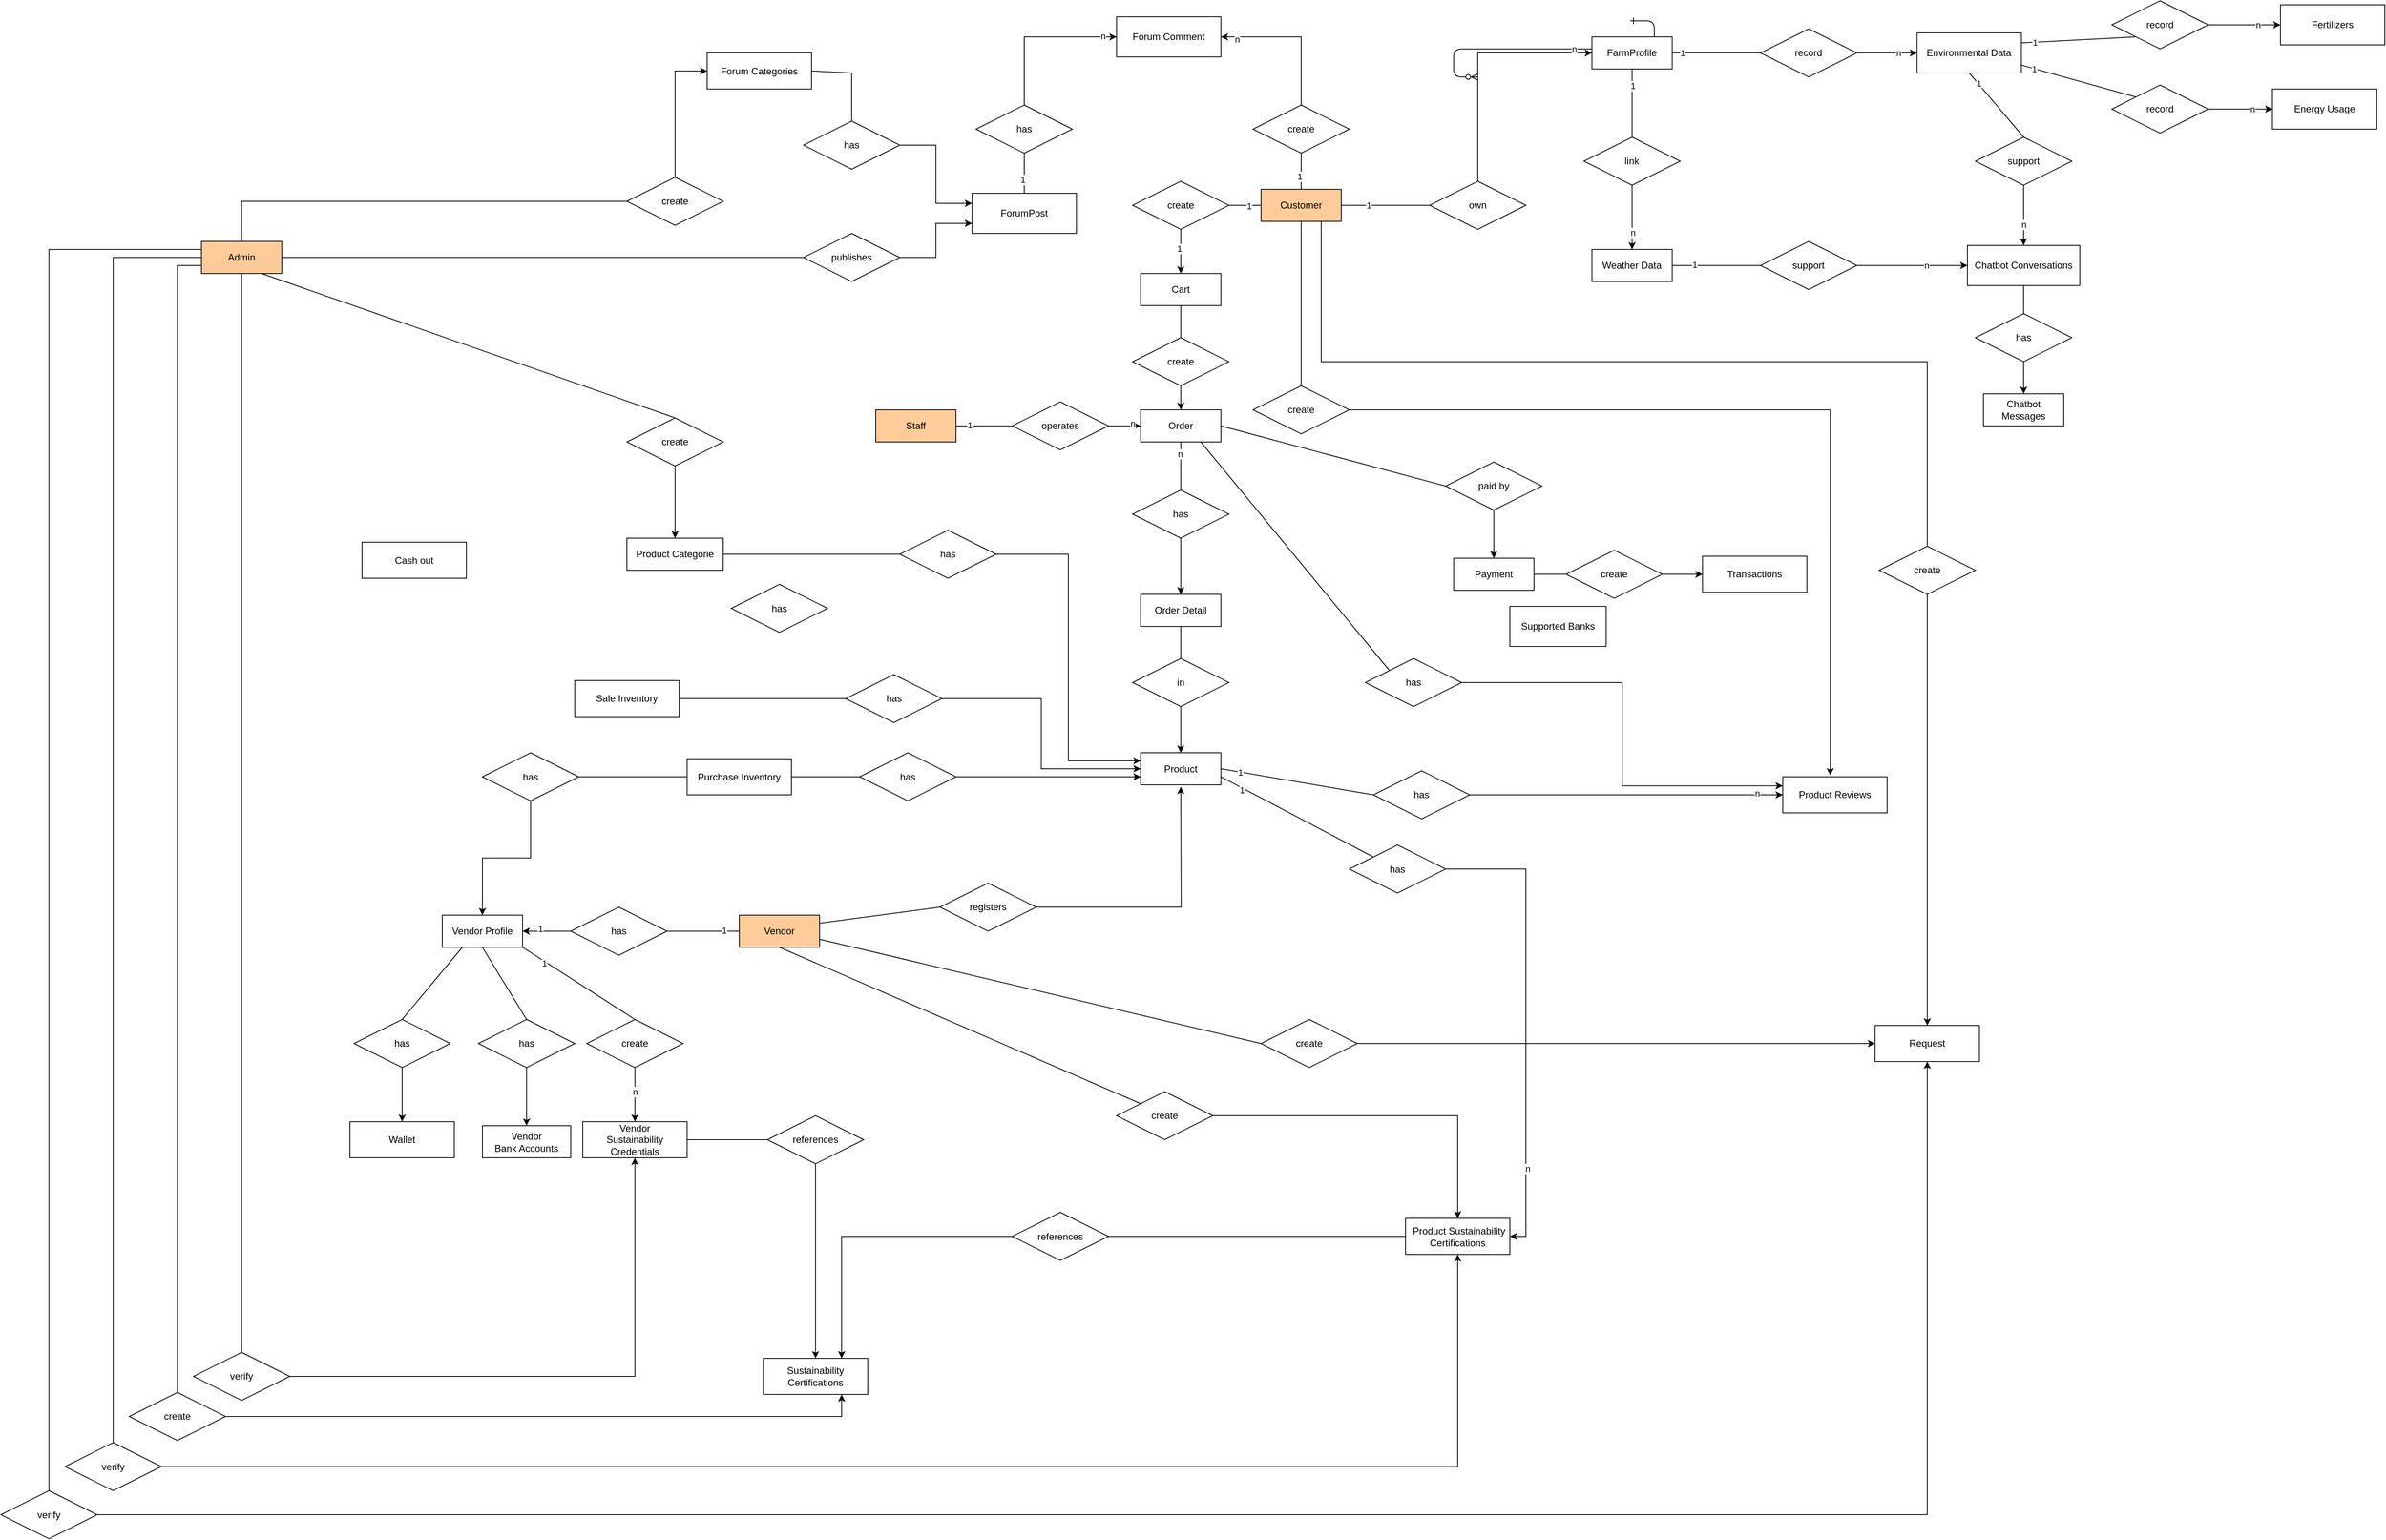 <mxfile version="28.2.1" pages="2">
  <diagram id="R2lEEEUBdFMjLlhIrx00" name="Page-1">
    <mxGraphModel dx="3909" dy="1046" grid="1" gridSize="10" guides="1" tooltips="1" connect="1" arrows="1" fold="1" page="1" pageScale="1" pageWidth="850" pageHeight="1100" math="0" shadow="0" extFonts="Permanent Marker^https://fonts.googleapis.com/css?family=Permanent+Marker">
      <root>
        <mxCell id="0" />
        <mxCell id="1" parent="0" />
        <mxCell id="C-vyLk0tnHw3VtMMgP7b-12" value="" style="edgeStyle=entityRelationEdgeStyle;endArrow=ERzeroToMany;startArrow=ERone;endFill=1;startFill=0;" parent="1" target="C-vyLk0tnHw3VtMMgP7b-17" edge="1">
          <mxGeometry width="100" height="100" relative="1" as="geometry">
            <mxPoint x="650" y="135" as="sourcePoint" />
            <mxPoint x="460" y="205" as="targetPoint" />
          </mxGeometry>
        </mxCell>
        <mxCell id="4bw6Fx1CcWg6HnYTOfyG-1" value="Customer" style="whiteSpace=wrap;html=1;align=center;fillColor=#FFCC99;" vertex="1" parent="1">
          <mxGeometry x="190" y="345" width="100" height="40" as="geometry" />
        </mxCell>
        <mxCell id="4bw6Fx1CcWg6HnYTOfyG-3" value="Vendor" style="whiteSpace=wrap;html=1;align=center;fillColor=#FFCC99;" vertex="1" parent="1">
          <mxGeometry x="-460" y="1250" width="100" height="40" as="geometry" />
        </mxCell>
        <mxCell id="4bw6Fx1CcWg6HnYTOfyG-5" value="FarmProfile" style="whiteSpace=wrap;html=1;align=center;" vertex="1" parent="1">
          <mxGeometry x="602.27" y="155" width="100" height="40" as="geometry" />
        </mxCell>
        <mxCell id="4bw6Fx1CcWg6HnYTOfyG-7" value="Product" style="whiteSpace=wrap;html=1;align=center;" vertex="1" parent="1">
          <mxGeometry x="40" y="1047.5" width="100" height="40" as="geometry" />
        </mxCell>
        <mxCell id="4bw6Fx1CcWg6HnYTOfyG-8" value="Order" style="whiteSpace=wrap;html=1;align=center;" vertex="1" parent="1">
          <mxGeometry x="40" y="620" width="100" height="40" as="geometry" />
        </mxCell>
        <mxCell id="4bw6Fx1CcWg6HnYTOfyG-9" value="Payment" style="whiteSpace=wrap;html=1;align=center;" vertex="1" parent="1">
          <mxGeometry x="430" y="805" width="100" height="40" as="geometry" />
        </mxCell>
        <mxCell id="4bw6Fx1CcWg6HnYTOfyG-11" value="Environmental Data" style="whiteSpace=wrap;html=1;align=center;" vertex="1" parent="1">
          <mxGeometry x="1007.27" y="150" width="130" height="50" as="geometry" />
        </mxCell>
        <mxCell id="4bw6Fx1CcWg6HnYTOfyG-12" value="Weather Data" style="whiteSpace=wrap;html=1;align=center;" vertex="1" parent="1">
          <mxGeometry x="602.27" y="420" width="100" height="40" as="geometry" />
        </mxCell>
        <mxCell id="4bw6Fx1CcWg6HnYTOfyG-14" value="&lt;span style=&quot;font-size: 12px;&quot;&gt;Chatbot Conversations&lt;/span&gt;" style="whiteSpace=wrap;html=1;align=center;" vertex="1" parent="1">
          <mxGeometry x="1070" y="415" width="140" height="50" as="geometry" />
        </mxCell>
        <mxCell id="4bw6Fx1CcWg6HnYTOfyG-16" value="ForumPost" style="whiteSpace=wrap;html=1;align=center;" vertex="1" parent="1">
          <mxGeometry x="-170" y="350" width="130" height="50" as="geometry" />
        </mxCell>
        <mxCell id="4bw6Fx1CcWg6HnYTOfyG-18" style="edgeStyle=orthogonalEdgeStyle;rounded=0;orthogonalLoop=1;jettySize=auto;html=1;exitX=0.5;exitY=0;exitDx=0;exitDy=0;entryX=0;entryY=0.5;entryDx=0;entryDy=0;" edge="1" parent="1" source="4bw6Fx1CcWg6HnYTOfyG-17" target="4bw6Fx1CcWg6HnYTOfyG-5">
          <mxGeometry relative="1" as="geometry" />
        </mxCell>
        <mxCell id="4bw6Fx1CcWg6HnYTOfyG-70" value="n" style="edgeLabel;html=1;align=center;verticalAlign=middle;resizable=0;points=[];" vertex="1" connectable="0" parent="4bw6Fx1CcWg6HnYTOfyG-18">
          <mxGeometry x="0.208" y="1" relative="1" as="geometry">
            <mxPoint x="97" y="-4" as="offset" />
          </mxGeometry>
        </mxCell>
        <mxCell id="4bw6Fx1CcWg6HnYTOfyG-17" value="own" style="shape=rhombus;perimeter=rhombusPerimeter;whiteSpace=wrap;html=1;align=center;" vertex="1" parent="1">
          <mxGeometry x="400" y="335" width="120" height="60" as="geometry" />
        </mxCell>
        <mxCell id="4bw6Fx1CcWg6HnYTOfyG-22" style="edgeStyle=orthogonalEdgeStyle;rounded=0;orthogonalLoop=1;jettySize=auto;html=1;exitX=1;exitY=0.5;exitDx=0;exitDy=0;entryX=0;entryY=0.5;entryDx=0;entryDy=0;" edge="1" parent="1" source="4bw6Fx1CcWg6HnYTOfyG-21" target="4bw6Fx1CcWg6HnYTOfyG-11">
          <mxGeometry relative="1" as="geometry" />
        </mxCell>
        <mxCell id="4bw6Fx1CcWg6HnYTOfyG-75" value="n" style="edgeLabel;html=1;align=center;verticalAlign=middle;resizable=0;points=[];" vertex="1" connectable="0" parent="4bw6Fx1CcWg6HnYTOfyG-22">
          <mxGeometry x="0.38" y="-2" relative="1" as="geometry">
            <mxPoint y="-2" as="offset" />
          </mxGeometry>
        </mxCell>
        <mxCell id="4bw6Fx1CcWg6HnYTOfyG-21" value="record" style="shape=rhombus;perimeter=rhombusPerimeter;whiteSpace=wrap;html=1;align=center;" vertex="1" parent="1">
          <mxGeometry x="812.27" y="145" width="120" height="60" as="geometry" />
        </mxCell>
        <mxCell id="4bw6Fx1CcWg6HnYTOfyG-24" value="" style="endArrow=none;html=1;rounded=0;exitX=1;exitY=0.5;exitDx=0;exitDy=0;entryX=0;entryY=0.5;entryDx=0;entryDy=0;" edge="1" parent="1" source="4bw6Fx1CcWg6HnYTOfyG-5" target="4bw6Fx1CcWg6HnYTOfyG-21">
          <mxGeometry relative="1" as="geometry">
            <mxPoint x="442.27" y="380" as="sourcePoint" />
            <mxPoint x="602.27" y="380" as="targetPoint" />
          </mxGeometry>
        </mxCell>
        <mxCell id="4bw6Fx1CcWg6HnYTOfyG-74" value="1" style="edgeLabel;html=1;align=center;verticalAlign=middle;resizable=0;points=[];" vertex="1" connectable="0" parent="4bw6Fx1CcWg6HnYTOfyG-24">
          <mxGeometry x="-0.771" relative="1" as="geometry">
            <mxPoint as="offset" />
          </mxGeometry>
        </mxCell>
        <mxCell id="4bw6Fx1CcWg6HnYTOfyG-25" value="" style="endArrow=none;html=1;rounded=0;exitX=0.5;exitY=1;exitDx=0;exitDy=0;" edge="1" parent="1" source="4bw6Fx1CcWg6HnYTOfyG-5" target="4bw6Fx1CcWg6HnYTOfyG-26">
          <mxGeometry relative="1" as="geometry">
            <mxPoint x="442.27" y="380" as="sourcePoint" />
            <mxPoint x="642.27" y="270" as="targetPoint" />
          </mxGeometry>
        </mxCell>
        <mxCell id="4bw6Fx1CcWg6HnYTOfyG-76" value="1" style="edgeLabel;html=1;align=center;verticalAlign=middle;resizable=0;points=[];" vertex="1" connectable="0" parent="4bw6Fx1CcWg6HnYTOfyG-25">
          <mxGeometry x="-0.511" relative="1" as="geometry">
            <mxPoint as="offset" />
          </mxGeometry>
        </mxCell>
        <mxCell id="4bw6Fx1CcWg6HnYTOfyG-27" style="edgeStyle=orthogonalEdgeStyle;rounded=0;orthogonalLoop=1;jettySize=auto;html=1;exitX=0.5;exitY=1;exitDx=0;exitDy=0;entryX=0.5;entryY=0;entryDx=0;entryDy=0;" edge="1" parent="1" source="4bw6Fx1CcWg6HnYTOfyG-26" target="4bw6Fx1CcWg6HnYTOfyG-12">
          <mxGeometry relative="1" as="geometry" />
        </mxCell>
        <mxCell id="4bw6Fx1CcWg6HnYTOfyG-77" value="n" style="edgeLabel;html=1;align=center;verticalAlign=middle;resizable=0;points=[];" vertex="1" connectable="0" parent="4bw6Fx1CcWg6HnYTOfyG-27">
          <mxGeometry x="0.464" relative="1" as="geometry">
            <mxPoint as="offset" />
          </mxGeometry>
        </mxCell>
        <mxCell id="4bw6Fx1CcWg6HnYTOfyG-26" value="link" style="shape=rhombus;perimeter=rhombusPerimeter;whiteSpace=wrap;html=1;align=center;" vertex="1" parent="1">
          <mxGeometry x="592.27" y="280" width="120" height="60" as="geometry" />
        </mxCell>
        <mxCell id="4bw6Fx1CcWg6HnYTOfyG-31" style="edgeStyle=orthogonalEdgeStyle;rounded=0;orthogonalLoop=1;jettySize=auto;html=1;exitX=0.5;exitY=1;exitDx=0;exitDy=0;entryX=0.5;entryY=0;entryDx=0;entryDy=0;" edge="1" parent="1" source="4bw6Fx1CcWg6HnYTOfyG-28" target="4bw6Fx1CcWg6HnYTOfyG-14">
          <mxGeometry relative="1" as="geometry" />
        </mxCell>
        <mxCell id="4bw6Fx1CcWg6HnYTOfyG-81" value="n" style="edgeLabel;html=1;align=center;verticalAlign=middle;resizable=0;points=[];" vertex="1" connectable="0" parent="4bw6Fx1CcWg6HnYTOfyG-31">
          <mxGeometry x="0.293" relative="1" as="geometry">
            <mxPoint as="offset" />
          </mxGeometry>
        </mxCell>
        <mxCell id="4bw6Fx1CcWg6HnYTOfyG-28" value="support" style="shape=rhombus;perimeter=rhombusPerimeter;whiteSpace=wrap;html=1;align=center;" vertex="1" parent="1">
          <mxGeometry x="1080" y="280" width="120" height="60" as="geometry" />
        </mxCell>
        <mxCell id="4bw6Fx1CcWg6HnYTOfyG-29" value="" style="endArrow=none;html=1;rounded=0;exitX=1;exitY=0.5;exitDx=0;exitDy=0;entryX=0;entryY=0.5;entryDx=0;entryDy=0;" edge="1" parent="1" source="4bw6Fx1CcWg6HnYTOfyG-12" target="4bw6Fx1CcWg6HnYTOfyG-60">
          <mxGeometry relative="1" as="geometry">
            <mxPoint x="642.27" y="230" as="sourcePoint" />
            <mxPoint x="792.27" y="430" as="targetPoint" />
          </mxGeometry>
        </mxCell>
        <mxCell id="4bw6Fx1CcWg6HnYTOfyG-79" value="1" style="edgeLabel;html=1;align=center;verticalAlign=middle;resizable=0;points=[];" vertex="1" connectable="0" parent="4bw6Fx1CcWg6HnYTOfyG-29">
          <mxGeometry x="-0.511" y="1" relative="1" as="geometry">
            <mxPoint as="offset" />
          </mxGeometry>
        </mxCell>
        <mxCell id="4bw6Fx1CcWg6HnYTOfyG-30" value="" style="endArrow=none;html=1;rounded=0;exitX=0.5;exitY=1;exitDx=0;exitDy=0;entryX=0.5;entryY=0;entryDx=0;entryDy=0;" edge="1" parent="1" source="4bw6Fx1CcWg6HnYTOfyG-11" target="4bw6Fx1CcWg6HnYTOfyG-28">
          <mxGeometry relative="1" as="geometry">
            <mxPoint x="802.27" y="370" as="sourcePoint" />
            <mxPoint x="900.27" y="451" as="targetPoint" />
          </mxGeometry>
        </mxCell>
        <mxCell id="4bw6Fx1CcWg6HnYTOfyG-78" value="1" style="edgeLabel;html=1;align=center;verticalAlign=middle;resizable=0;points=[];" vertex="1" connectable="0" parent="4bw6Fx1CcWg6HnYTOfyG-30">
          <mxGeometry x="-0.673" relative="1" as="geometry">
            <mxPoint as="offset" />
          </mxGeometry>
        </mxCell>
        <mxCell id="4bw6Fx1CcWg6HnYTOfyG-93" style="edgeStyle=orthogonalEdgeStyle;rounded=0;orthogonalLoop=1;jettySize=auto;html=1;exitX=0.5;exitY=1;exitDx=0;exitDy=0;entryX=0.5;entryY=0;entryDx=0;entryDy=0;" edge="1" parent="1" source="4bw6Fx1CcWg6HnYTOfyG-35" target="4bw6Fx1CcWg6HnYTOfyG-90">
          <mxGeometry relative="1" as="geometry" />
        </mxCell>
        <mxCell id="4bw6Fx1CcWg6HnYTOfyG-35" value="has" style="shape=rhombus;perimeter=rhombusPerimeter;whiteSpace=wrap;html=1;align=center;" vertex="1" parent="1">
          <mxGeometry x="30" y="720" width="120" height="60" as="geometry" />
        </mxCell>
        <mxCell id="4bw6Fx1CcWg6HnYTOfyG-38" value="" style="endArrow=none;html=1;rounded=0;exitX=0.5;exitY=1;exitDx=0;exitDy=0;entryX=0.5;entryY=0;entryDx=0;entryDy=0;" edge="1" parent="1" source="4bw6Fx1CcWg6HnYTOfyG-8" target="4bw6Fx1CcWg6HnYTOfyG-35">
          <mxGeometry relative="1" as="geometry">
            <mxPoint x="130" y="500" as="sourcePoint" />
            <mxPoint x="150" y="550" as="targetPoint" />
          </mxGeometry>
        </mxCell>
        <mxCell id="4bw6Fx1CcWg6HnYTOfyG-87" value="n" style="edgeLabel;html=1;align=center;verticalAlign=middle;resizable=0;points=[];" vertex="1" connectable="0" parent="4bw6Fx1CcWg6HnYTOfyG-38">
          <mxGeometry x="-0.518" y="-1" relative="1" as="geometry">
            <mxPoint as="offset" />
          </mxGeometry>
        </mxCell>
        <mxCell id="4bw6Fx1CcWg6HnYTOfyG-40" style="edgeStyle=orthogonalEdgeStyle;rounded=0;orthogonalLoop=1;jettySize=auto;html=1;exitX=0.5;exitY=1;exitDx=0;exitDy=0;entryX=0.5;entryY=0;entryDx=0;entryDy=0;" edge="1" parent="1" source="4bw6Fx1CcWg6HnYTOfyG-39" target="4bw6Fx1CcWg6HnYTOfyG-9">
          <mxGeometry relative="1" as="geometry" />
        </mxCell>
        <mxCell id="4bw6Fx1CcWg6HnYTOfyG-39" value="paid by" style="shape=rhombus;perimeter=rhombusPerimeter;whiteSpace=wrap;html=1;align=center;" vertex="1" parent="1">
          <mxGeometry x="420" y="685" width="120" height="60" as="geometry" />
        </mxCell>
        <mxCell id="4bw6Fx1CcWg6HnYTOfyG-43" style="edgeStyle=orthogonalEdgeStyle;rounded=0;orthogonalLoop=1;jettySize=auto;html=1;exitX=1;exitY=0.5;exitDx=0;exitDy=0;" edge="1" parent="1" source="4bw6Fx1CcWg6HnYTOfyG-42">
          <mxGeometry relative="1" as="geometry">
            <mxPoint x="90" y="1090" as="targetPoint" />
          </mxGeometry>
        </mxCell>
        <mxCell id="4bw6Fx1CcWg6HnYTOfyG-42" value="registers" style="shape=rhombus;perimeter=rhombusPerimeter;whiteSpace=wrap;html=1;align=center;" vertex="1" parent="1">
          <mxGeometry x="-210" y="1210" width="120" height="60" as="geometry" />
        </mxCell>
        <mxCell id="4bw6Fx1CcWg6HnYTOfyG-44" value="" style="endArrow=none;html=1;rounded=0;entryX=1;entryY=0.25;entryDx=0;entryDy=0;exitX=0;exitY=0.5;exitDx=0;exitDy=0;" edge="1" parent="1" source="4bw6Fx1CcWg6HnYTOfyG-42" target="4bw6Fx1CcWg6HnYTOfyG-3">
          <mxGeometry relative="1" as="geometry">
            <mxPoint x="-257.5" y="1270" as="sourcePoint" />
            <mxPoint x="372.5" y="1180" as="targetPoint" />
          </mxGeometry>
        </mxCell>
        <mxCell id="4bw6Fx1CcWg6HnYTOfyG-46" value="" style="endArrow=none;html=1;rounded=0;exitX=1;exitY=0.5;exitDx=0;exitDy=0;entryX=0;entryY=0.5;entryDx=0;entryDy=0;" edge="1" parent="1" source="4bw6Fx1CcWg6HnYTOfyG-1" target="4bw6Fx1CcWg6HnYTOfyG-17">
          <mxGeometry relative="1" as="geometry">
            <mxPoint x="230" y="390" as="sourcePoint" />
            <mxPoint x="230" y="440" as="targetPoint" />
          </mxGeometry>
        </mxCell>
        <mxCell id="4bw6Fx1CcWg6HnYTOfyG-67" value="1" style="edgeLabel;html=1;align=center;verticalAlign=middle;resizable=0;points=[];" vertex="1" connectable="0" parent="4bw6Fx1CcWg6HnYTOfyG-46">
          <mxGeometry x="-0.378" y="1" relative="1" as="geometry">
            <mxPoint y="1" as="offset" />
          </mxGeometry>
        </mxCell>
        <mxCell id="4bw6Fx1CcWg6HnYTOfyG-47" value="Staff" style="whiteSpace=wrap;html=1;align=center;fillColor=#FFCC99;" vertex="1" parent="1">
          <mxGeometry x="-290" y="620" width="100" height="40" as="geometry" />
        </mxCell>
        <mxCell id="4bw6Fx1CcWg6HnYTOfyG-49" style="edgeStyle=orthogonalEdgeStyle;rounded=0;orthogonalLoop=1;jettySize=auto;html=1;exitX=1;exitY=0.5;exitDx=0;exitDy=0;" edge="1" parent="1" source="4bw6Fx1CcWg6HnYTOfyG-48" target="4bw6Fx1CcWg6HnYTOfyG-8">
          <mxGeometry relative="1" as="geometry" />
        </mxCell>
        <mxCell id="4bw6Fx1CcWg6HnYTOfyG-83" value="n" style="edgeLabel;html=1;align=center;verticalAlign=middle;resizable=0;points=[];" vertex="1" connectable="0" parent="4bw6Fx1CcWg6HnYTOfyG-49">
          <mxGeometry x="0.507" y="3" relative="1" as="geometry">
            <mxPoint as="offset" />
          </mxGeometry>
        </mxCell>
        <mxCell id="4bw6Fx1CcWg6HnYTOfyG-48" value="operates" style="shape=rhombus;perimeter=rhombusPerimeter;whiteSpace=wrap;html=1;align=center;" vertex="1" parent="1">
          <mxGeometry x="-120" y="610" width="120" height="60" as="geometry" />
        </mxCell>
        <mxCell id="4bw6Fx1CcWg6HnYTOfyG-51" value="" style="endArrow=none;html=1;rounded=0;exitX=1;exitY=0.5;exitDx=0;exitDy=0;entryX=0;entryY=0.5;entryDx=0;entryDy=0;" edge="1" parent="1" source="4bw6Fx1CcWg6HnYTOfyG-47" target="4bw6Fx1CcWg6HnYTOfyG-48">
          <mxGeometry relative="1" as="geometry">
            <mxPoint x="170" y="740" as="sourcePoint" />
            <mxPoint x="330" y="740" as="targetPoint" />
          </mxGeometry>
        </mxCell>
        <mxCell id="4bw6Fx1CcWg6HnYTOfyG-82" value="1" style="edgeLabel;html=1;align=center;verticalAlign=middle;resizable=0;points=[];" vertex="1" connectable="0" parent="4bw6Fx1CcWg6HnYTOfyG-51">
          <mxGeometry x="-0.514" y="1" relative="1" as="geometry">
            <mxPoint as="offset" />
          </mxGeometry>
        </mxCell>
        <mxCell id="4bw6Fx1CcWg6HnYTOfyG-61" style="edgeStyle=orthogonalEdgeStyle;rounded=0;orthogonalLoop=1;jettySize=auto;html=1;exitX=1;exitY=0.5;exitDx=0;exitDy=0;entryX=0;entryY=0.5;entryDx=0;entryDy=0;" edge="1" parent="1" source="4bw6Fx1CcWg6HnYTOfyG-60" target="4bw6Fx1CcWg6HnYTOfyG-14">
          <mxGeometry relative="1" as="geometry">
            <mxPoint x="1000.0" y="440" as="sourcePoint" />
          </mxGeometry>
        </mxCell>
        <mxCell id="4bw6Fx1CcWg6HnYTOfyG-80" value="n" style="edgeLabel;html=1;align=center;verticalAlign=middle;resizable=0;points=[];" vertex="1" connectable="0" parent="4bw6Fx1CcWg6HnYTOfyG-61">
          <mxGeometry x="0.249" relative="1" as="geometry">
            <mxPoint as="offset" />
          </mxGeometry>
        </mxCell>
        <mxCell id="4bw6Fx1CcWg6HnYTOfyG-60" value="support" style="shape=rhombus;perimeter=rhombusPerimeter;whiteSpace=wrap;html=1;align=center;" vertex="1" parent="1">
          <mxGeometry x="812.27" y="410" width="120" height="60" as="geometry" />
        </mxCell>
        <mxCell id="4bw6Fx1CcWg6HnYTOfyG-63" value="Admin" style="whiteSpace=wrap;html=1;align=center;fillColor=#FFCC99;" vertex="1" parent="1">
          <mxGeometry x="-1130" y="410" width="100" height="40" as="geometry" />
        </mxCell>
        <mxCell id="4bw6Fx1CcWg6HnYTOfyG-65" value="Product Reviews" style="whiteSpace=wrap;html=1;align=center;" vertex="1" parent="1">
          <mxGeometry x="840" y="1077.5" width="130" height="45" as="geometry" />
        </mxCell>
        <mxCell id="4bw6Fx1CcWg6HnYTOfyG-85" value="Fertilizers" style="whiteSpace=wrap;html=1;align=center;" vertex="1" parent="1">
          <mxGeometry x="1460" y="115" width="130" height="50" as="geometry" />
        </mxCell>
        <mxCell id="4bw6Fx1CcWg6HnYTOfyG-86" value="Energy Usage" style="whiteSpace=wrap;html=1;align=center;" vertex="1" parent="1">
          <mxGeometry x="1450" y="220" width="130" height="50" as="geometry" />
        </mxCell>
        <mxCell id="4bw6Fx1CcWg6HnYTOfyG-90" value="Order Detail" style="whiteSpace=wrap;html=1;align=center;" vertex="1" parent="1">
          <mxGeometry x="40" y="850" width="100" height="40" as="geometry" />
        </mxCell>
        <mxCell id="4bw6Fx1CcWg6HnYTOfyG-94" style="edgeStyle=orthogonalEdgeStyle;rounded=0;orthogonalLoop=1;jettySize=auto;html=1;exitX=0.5;exitY=1;exitDx=0;exitDy=0;" edge="1" parent="1" source="4bw6Fx1CcWg6HnYTOfyG-92" target="4bw6Fx1CcWg6HnYTOfyG-7">
          <mxGeometry relative="1" as="geometry" />
        </mxCell>
        <mxCell id="4bw6Fx1CcWg6HnYTOfyG-92" value="in" style="shape=rhombus;perimeter=rhombusPerimeter;whiteSpace=wrap;html=1;align=center;" vertex="1" parent="1">
          <mxGeometry x="30" y="930" width="120" height="60" as="geometry" />
        </mxCell>
        <mxCell id="4bw6Fx1CcWg6HnYTOfyG-95" value="" style="endArrow=none;html=1;rounded=0;exitX=0.5;exitY=1;exitDx=0;exitDy=0;" edge="1" parent="1" source="4bw6Fx1CcWg6HnYTOfyG-90" target="4bw6Fx1CcWg6HnYTOfyG-92">
          <mxGeometry relative="1" as="geometry">
            <mxPoint x="470" y="620" as="sourcePoint" />
            <mxPoint x="630" y="620" as="targetPoint" />
          </mxGeometry>
        </mxCell>
        <mxCell id="4bw6Fx1CcWg6HnYTOfyG-177" style="edgeStyle=orthogonalEdgeStyle;rounded=0;orthogonalLoop=1;jettySize=auto;html=1;exitX=1;exitY=0.5;exitDx=0;exitDy=0;entryX=0.455;entryY=-0.04;entryDx=0;entryDy=0;entryPerimeter=0;" edge="1" parent="1" source="4bw6Fx1CcWg6HnYTOfyG-96" target="4bw6Fx1CcWg6HnYTOfyG-65">
          <mxGeometry relative="1" as="geometry">
            <mxPoint x="810" y="1000" as="targetPoint" />
          </mxGeometry>
        </mxCell>
        <mxCell id="4bw6Fx1CcWg6HnYTOfyG-96" value="create" style="shape=rhombus;perimeter=rhombusPerimeter;whiteSpace=wrap;html=1;align=center;" vertex="1" parent="1">
          <mxGeometry x="180" y="590" width="120" height="60" as="geometry" />
        </mxCell>
        <mxCell id="4bw6Fx1CcWg6HnYTOfyG-97" value="" style="endArrow=none;html=1;rounded=0;exitX=0.5;exitY=0;exitDx=0;exitDy=0;entryX=0.5;entryY=1;entryDx=0;entryDy=0;" edge="1" parent="1" source="4bw6Fx1CcWg6HnYTOfyG-96" target="4bw6Fx1CcWg6HnYTOfyG-1">
          <mxGeometry relative="1" as="geometry">
            <mxPoint x="460" y="770" as="sourcePoint" />
            <mxPoint x="620" y="770" as="targetPoint" />
          </mxGeometry>
        </mxCell>
        <mxCell id="4bw6Fx1CcWg6HnYTOfyG-101" style="edgeStyle=orthogonalEdgeStyle;rounded=0;orthogonalLoop=1;jettySize=auto;html=1;exitX=1;exitY=0.5;exitDx=0;exitDy=0;entryX=0;entryY=0.5;entryDx=0;entryDy=0;" edge="1" parent="1" source="4bw6Fx1CcWg6HnYTOfyG-99" target="4bw6Fx1CcWg6HnYTOfyG-65">
          <mxGeometry relative="1" as="geometry" />
        </mxCell>
        <mxCell id="4bw6Fx1CcWg6HnYTOfyG-262" value="n" style="edgeLabel;html=1;align=center;verticalAlign=middle;resizable=0;points=[];" vertex="1" connectable="0" parent="4bw6Fx1CcWg6HnYTOfyG-101">
          <mxGeometry x="0.833" y="2" relative="1" as="geometry">
            <mxPoint as="offset" />
          </mxGeometry>
        </mxCell>
        <mxCell id="4bw6Fx1CcWg6HnYTOfyG-99" value="has" style="shape=rhombus;perimeter=rhombusPerimeter;whiteSpace=wrap;html=1;align=center;" vertex="1" parent="1">
          <mxGeometry x="330" y="1070" width="120" height="60" as="geometry" />
        </mxCell>
        <mxCell id="4bw6Fx1CcWg6HnYTOfyG-100" value="" style="endArrow=none;html=1;rounded=0;exitX=1;exitY=0.5;exitDx=0;exitDy=0;entryX=0;entryY=0.5;entryDx=0;entryDy=0;" edge="1" parent="1" source="4bw6Fx1CcWg6HnYTOfyG-7" target="4bw6Fx1CcWg6HnYTOfyG-99">
          <mxGeometry relative="1" as="geometry">
            <mxPoint x="470" y="860" as="sourcePoint" />
            <mxPoint x="630" y="860" as="targetPoint" />
          </mxGeometry>
        </mxCell>
        <mxCell id="4bw6Fx1CcWg6HnYTOfyG-261" value="1" style="edgeLabel;html=1;align=center;verticalAlign=middle;resizable=0;points=[];" vertex="1" connectable="0" parent="4bw6Fx1CcWg6HnYTOfyG-100">
          <mxGeometry x="-0.749" relative="1" as="geometry">
            <mxPoint as="offset" />
          </mxGeometry>
        </mxCell>
        <mxCell id="4bw6Fx1CcWg6HnYTOfyG-104" value="" style="endArrow=none;html=1;rounded=0;exitX=1;exitY=0.5;exitDx=0;exitDy=0;entryX=0;entryY=0.5;entryDx=0;entryDy=0;" edge="1" parent="1" source="4bw6Fx1CcWg6HnYTOfyG-63" target="4bw6Fx1CcWg6HnYTOfyG-107">
          <mxGeometry relative="1" as="geometry">
            <mxPoint x="180" y="500" as="sourcePoint" />
            <mxPoint x="-150" y="250" as="targetPoint" />
          </mxGeometry>
        </mxCell>
        <mxCell id="4bw6Fx1CcWg6HnYTOfyG-108" style="edgeStyle=orthogonalEdgeStyle;rounded=0;orthogonalLoop=1;jettySize=auto;html=1;exitX=1;exitY=0.5;exitDx=0;exitDy=0;entryX=0;entryY=0.75;entryDx=0;entryDy=0;" edge="1" parent="1" source="4bw6Fx1CcWg6HnYTOfyG-107" target="4bw6Fx1CcWg6HnYTOfyG-16">
          <mxGeometry relative="1" as="geometry" />
        </mxCell>
        <mxCell id="4bw6Fx1CcWg6HnYTOfyG-107" value="publishes" style="shape=rhombus;perimeter=rhombusPerimeter;whiteSpace=wrap;html=1;align=center;" vertex="1" parent="1">
          <mxGeometry x="-380" y="400" width="120" height="60" as="geometry" />
        </mxCell>
        <mxCell id="4bw6Fx1CcWg6HnYTOfyG-109" value="Forum Comment" style="whiteSpace=wrap;html=1;align=center;" vertex="1" parent="1">
          <mxGeometry x="10" y="130" width="130" height="50" as="geometry" />
        </mxCell>
        <mxCell id="4bw6Fx1CcWg6HnYTOfyG-112" style="edgeStyle=orthogonalEdgeStyle;rounded=0;orthogonalLoop=1;jettySize=auto;html=1;exitX=0.5;exitY=0;exitDx=0;exitDy=0;entryX=0;entryY=0.5;entryDx=0;entryDy=0;" edge="1" parent="1" source="4bw6Fx1CcWg6HnYTOfyG-110" target="4bw6Fx1CcWg6HnYTOfyG-109">
          <mxGeometry relative="1" as="geometry" />
        </mxCell>
        <mxCell id="4bw6Fx1CcWg6HnYTOfyG-258" value="n" style="edgeLabel;html=1;align=center;verticalAlign=middle;resizable=0;points=[];" vertex="1" connectable="0" parent="4bw6Fx1CcWg6HnYTOfyG-112">
          <mxGeometry x="0.824" y="1" relative="1" as="geometry">
            <mxPoint as="offset" />
          </mxGeometry>
        </mxCell>
        <mxCell id="4bw6Fx1CcWg6HnYTOfyG-110" value="has" style="shape=rhombus;perimeter=rhombusPerimeter;whiteSpace=wrap;html=1;align=center;" vertex="1" parent="1">
          <mxGeometry x="-165" y="240" width="120" height="60" as="geometry" />
        </mxCell>
        <mxCell id="4bw6Fx1CcWg6HnYTOfyG-113" value="" style="endArrow=none;html=1;rounded=0;exitX=0.5;exitY=0;exitDx=0;exitDy=0;entryX=0.5;entryY=1;entryDx=0;entryDy=0;" edge="1" parent="1" source="4bw6Fx1CcWg6HnYTOfyG-16" target="4bw6Fx1CcWg6HnYTOfyG-110">
          <mxGeometry relative="1" as="geometry">
            <mxPoint x="180" y="500" as="sourcePoint" />
            <mxPoint x="340" y="500" as="targetPoint" />
          </mxGeometry>
        </mxCell>
        <mxCell id="4bw6Fx1CcWg6HnYTOfyG-257" value="1" style="edgeLabel;html=1;align=center;verticalAlign=middle;resizable=0;points=[];" vertex="1" connectable="0" parent="4bw6Fx1CcWg6HnYTOfyG-113">
          <mxGeometry x="-0.293" y="2" relative="1" as="geometry">
            <mxPoint as="offset" />
          </mxGeometry>
        </mxCell>
        <mxCell id="4bw6Fx1CcWg6HnYTOfyG-116" style="edgeStyle=orthogonalEdgeStyle;rounded=0;orthogonalLoop=1;jettySize=auto;html=1;exitX=0.5;exitY=0;exitDx=0;exitDy=0;entryX=1;entryY=0.5;entryDx=0;entryDy=0;" edge="1" parent="1" source="4bw6Fx1CcWg6HnYTOfyG-115" target="4bw6Fx1CcWg6HnYTOfyG-109">
          <mxGeometry relative="1" as="geometry" />
        </mxCell>
        <mxCell id="4bw6Fx1CcWg6HnYTOfyG-256" value="n" style="edgeLabel;html=1;align=center;verticalAlign=middle;resizable=0;points=[];" vertex="1" connectable="0" parent="4bw6Fx1CcWg6HnYTOfyG-116">
          <mxGeometry x="0.791" y="3" relative="1" as="geometry">
            <mxPoint as="offset" />
          </mxGeometry>
        </mxCell>
        <mxCell id="4bw6Fx1CcWg6HnYTOfyG-115" value="create" style="shape=rhombus;perimeter=rhombusPerimeter;whiteSpace=wrap;html=1;align=center;" vertex="1" parent="1">
          <mxGeometry x="180" y="240" width="120" height="60" as="geometry" />
        </mxCell>
        <mxCell id="4bw6Fx1CcWg6HnYTOfyG-117" value="" style="endArrow=none;html=1;rounded=0;entryX=0.5;entryY=1;entryDx=0;entryDy=0;exitX=0.5;exitY=0;exitDx=0;exitDy=0;" edge="1" parent="1" source="4bw6Fx1CcWg6HnYTOfyG-1" target="4bw6Fx1CcWg6HnYTOfyG-115">
          <mxGeometry relative="1" as="geometry">
            <mxPoint x="180" y="500" as="sourcePoint" />
            <mxPoint x="340" y="500" as="targetPoint" />
          </mxGeometry>
        </mxCell>
        <mxCell id="4bw6Fx1CcWg6HnYTOfyG-255" value="1" style="edgeLabel;html=1;align=center;verticalAlign=middle;resizable=0;points=[];" vertex="1" connectable="0" parent="4bw6Fx1CcWg6HnYTOfyG-117">
          <mxGeometry x="-0.282" y="2" relative="1" as="geometry">
            <mxPoint as="offset" />
          </mxGeometry>
        </mxCell>
        <mxCell id="4bw6Fx1CcWg6HnYTOfyG-191" style="edgeStyle=orthogonalEdgeStyle;rounded=0;orthogonalLoop=1;jettySize=auto;html=1;exitX=0;exitY=0.5;exitDx=0;exitDy=0;" edge="1" parent="1" source="4bw6Fx1CcWg6HnYTOfyG-125" target="4bw6Fx1CcWg6HnYTOfyG-126">
          <mxGeometry relative="1" as="geometry" />
        </mxCell>
        <mxCell id="4bw6Fx1CcWg6HnYTOfyG-266" value="1" style="edgeLabel;html=1;align=center;verticalAlign=middle;resizable=0;points=[];" vertex="1" connectable="0" parent="4bw6Fx1CcWg6HnYTOfyG-191">
          <mxGeometry x="0.261" y="-3" relative="1" as="geometry">
            <mxPoint as="offset" />
          </mxGeometry>
        </mxCell>
        <mxCell id="4bw6Fx1CcWg6HnYTOfyG-125" value="has" style="shape=rhombus;perimeter=rhombusPerimeter;whiteSpace=wrap;html=1;align=center;" vertex="1" parent="1">
          <mxGeometry x="-670" y="1240" width="120" height="60" as="geometry" />
        </mxCell>
        <mxCell id="4bw6Fx1CcWg6HnYTOfyG-126" value="Vendor Profile" style="whiteSpace=wrap;html=1;align=center;" vertex="1" parent="1">
          <mxGeometry x="-830" y="1250" width="100" height="40" as="geometry" />
        </mxCell>
        <mxCell id="4bw6Fx1CcWg6HnYTOfyG-128" value="" style="endArrow=none;html=1;rounded=0;entryX=0;entryY=0.5;entryDx=0;entryDy=0;exitX=1;exitY=0.5;exitDx=0;exitDy=0;" edge="1" parent="1" source="4bw6Fx1CcWg6HnYTOfyG-125" target="4bw6Fx1CcWg6HnYTOfyG-3">
          <mxGeometry relative="1" as="geometry">
            <mxPoint x="-427.5" y="1380" as="sourcePoint" />
            <mxPoint x="-267.5" y="1380" as="targetPoint" />
          </mxGeometry>
        </mxCell>
        <mxCell id="4bw6Fx1CcWg6HnYTOfyG-265" value="1" style="edgeLabel;html=1;align=center;verticalAlign=middle;resizable=0;points=[];" vertex="1" connectable="0" parent="4bw6Fx1CcWg6HnYTOfyG-128">
          <mxGeometry x="0.575" y="1" relative="1" as="geometry">
            <mxPoint as="offset" />
          </mxGeometry>
        </mxCell>
        <mxCell id="4bw6Fx1CcWg6HnYTOfyG-129" value="&amp;nbsp;Product Sustainability Certifications" style="whiteSpace=wrap;html=1;align=center;" vertex="1" parent="1">
          <mxGeometry x="370" y="1628" width="130" height="45" as="geometry" />
        </mxCell>
        <mxCell id="4bw6Fx1CcWg6HnYTOfyG-130" value="Vendor&lt;div&gt;Sustainability&lt;/div&gt;&lt;div&gt;Credentials&lt;/div&gt;" style="whiteSpace=wrap;html=1;align=center;" vertex="1" parent="1">
          <mxGeometry x="-655" y="1507.5" width="130" height="45" as="geometry" />
        </mxCell>
        <mxCell id="4bw6Fx1CcWg6HnYTOfyG-242" style="edgeStyle=orthogonalEdgeStyle;rounded=0;orthogonalLoop=1;jettySize=auto;html=1;exitX=0.5;exitY=1;exitDx=0;exitDy=0;" edge="1" parent="1" source="4bw6Fx1CcWg6HnYTOfyG-133" target="4bw6Fx1CcWg6HnYTOfyG-130">
          <mxGeometry relative="1" as="geometry" />
        </mxCell>
        <mxCell id="4bw6Fx1CcWg6HnYTOfyG-270" value="n" style="edgeLabel;html=1;align=center;verticalAlign=middle;resizable=0;points=[];" vertex="1" connectable="0" parent="4bw6Fx1CcWg6HnYTOfyG-242">
          <mxGeometry x="-0.123" relative="1" as="geometry">
            <mxPoint as="offset" />
          </mxGeometry>
        </mxCell>
        <mxCell id="4bw6Fx1CcWg6HnYTOfyG-133" value="create" style="shape=rhombus;perimeter=rhombusPerimeter;whiteSpace=wrap;html=1;align=center;" vertex="1" parent="1">
          <mxGeometry x="-650" y="1380" width="120" height="60" as="geometry" />
        </mxCell>
        <mxCell id="4bw6Fx1CcWg6HnYTOfyG-134" value="" style="endArrow=none;html=1;rounded=0;exitX=0.5;exitY=0;exitDx=0;exitDy=0;entryX=1;entryY=1;entryDx=0;entryDy=0;" edge="1" parent="1" source="4bw6Fx1CcWg6HnYTOfyG-133" target="4bw6Fx1CcWg6HnYTOfyG-126">
          <mxGeometry relative="1" as="geometry">
            <mxPoint x="-562.5" y="1370" as="sourcePoint" />
            <mxPoint x="-450" y="1290" as="targetPoint" />
          </mxGeometry>
        </mxCell>
        <mxCell id="4bw6Fx1CcWg6HnYTOfyG-269" value="1" style="edgeLabel;html=1;align=center;verticalAlign=middle;resizable=0;points=[];" vertex="1" connectable="0" parent="4bw6Fx1CcWg6HnYTOfyG-134">
          <mxGeometry x="0.598" y="3" relative="1" as="geometry">
            <mxPoint y="-1" as="offset" />
          </mxGeometry>
        </mxCell>
        <mxCell id="4bw6Fx1CcWg6HnYTOfyG-137" style="edgeStyle=orthogonalEdgeStyle;rounded=0;orthogonalLoop=1;jettySize=auto;html=1;exitX=0.5;exitY=1;exitDx=0;exitDy=0;" edge="1" parent="1" source="4bw6Fx1CcWg6HnYTOfyG-126" target="4bw6Fx1CcWg6HnYTOfyG-126">
          <mxGeometry relative="1" as="geometry" />
        </mxCell>
        <mxCell id="4bw6Fx1CcWg6HnYTOfyG-212" style="edgeStyle=orthogonalEdgeStyle;rounded=0;orthogonalLoop=1;jettySize=auto;html=1;exitX=1;exitY=0.5;exitDx=0;exitDy=0;entryX=1;entryY=0.5;entryDx=0;entryDy=0;" edge="1" parent="1" source="4bw6Fx1CcWg6HnYTOfyG-139" target="4bw6Fx1CcWg6HnYTOfyG-129">
          <mxGeometry relative="1" as="geometry" />
        </mxCell>
        <mxCell id="4bw6Fx1CcWg6HnYTOfyG-264" value="n" style="edgeLabel;html=1;align=center;verticalAlign=middle;resizable=0;points=[];" vertex="1" connectable="0" parent="4bw6Fx1CcWg6HnYTOfyG-212">
          <mxGeometry x="0.639" y="2" relative="1" as="geometry">
            <mxPoint as="offset" />
          </mxGeometry>
        </mxCell>
        <mxCell id="4bw6Fx1CcWg6HnYTOfyG-139" value="has" style="shape=rhombus;perimeter=rhombusPerimeter;whiteSpace=wrap;html=1;align=center;" vertex="1" parent="1">
          <mxGeometry x="300" y="1162.5" width="120" height="60" as="geometry" />
        </mxCell>
        <mxCell id="4bw6Fx1CcWg6HnYTOfyG-140" value="" style="endArrow=none;html=1;rounded=0;entryX=0;entryY=0;entryDx=0;entryDy=0;exitX=1;exitY=0.75;exitDx=0;exitDy=0;" edge="1" parent="1" target="4bw6Fx1CcWg6HnYTOfyG-139" source="4bw6Fx1CcWg6HnYTOfyG-7">
          <mxGeometry relative="1" as="geometry">
            <mxPoint x="120" y="1090" as="sourcePoint" />
            <mxPoint x="660" y="1035" as="targetPoint" />
          </mxGeometry>
        </mxCell>
        <mxCell id="4bw6Fx1CcWg6HnYTOfyG-263" value="1" style="edgeLabel;html=1;align=center;verticalAlign=middle;resizable=0;points=[];" vertex="1" connectable="0" parent="4bw6Fx1CcWg6HnYTOfyG-140">
          <mxGeometry x="-0.718" y="-2" relative="1" as="geometry">
            <mxPoint as="offset" />
          </mxGeometry>
        </mxCell>
        <mxCell id="4bw6Fx1CcWg6HnYTOfyG-144" value="Supported Banks" style="whiteSpace=wrap;html=1;align=center;" vertex="1" parent="1">
          <mxGeometry x="500" y="865" width="120" height="50" as="geometry" />
        </mxCell>
        <mxCell id="4bw6Fx1CcWg6HnYTOfyG-146" value="Vendor&lt;div&gt;Bank Accounts&lt;/div&gt;" style="whiteSpace=wrap;html=1;align=center;" vertex="1" parent="1">
          <mxGeometry x="-780" y="1512.5" width="110" height="40" as="geometry" />
        </mxCell>
        <mxCell id="4bw6Fx1CcWg6HnYTOfyG-147" value="" style="endArrow=none;html=1;rounded=0;entryX=0.5;entryY=1;entryDx=0;entryDy=0;exitX=0.5;exitY=0;exitDx=0;exitDy=0;" edge="1" parent="1" source="4bw6Fx1CcWg6HnYTOfyG-148" target="4bw6Fx1CcWg6HnYTOfyG-126">
          <mxGeometry relative="1" as="geometry">
            <mxPoint x="-667.5" y="1380" as="sourcePoint" />
            <mxPoint x="-442.5" y="1370" as="targetPoint" />
          </mxGeometry>
        </mxCell>
        <mxCell id="4bw6Fx1CcWg6HnYTOfyG-149" style="edgeStyle=orthogonalEdgeStyle;rounded=0;orthogonalLoop=1;jettySize=auto;html=1;exitX=0.5;exitY=1;exitDx=0;exitDy=0;" edge="1" parent="1" source="4bw6Fx1CcWg6HnYTOfyG-148" target="4bw6Fx1CcWg6HnYTOfyG-146">
          <mxGeometry relative="1" as="geometry" />
        </mxCell>
        <mxCell id="4bw6Fx1CcWg6HnYTOfyG-148" value="has" style="shape=rhombus;perimeter=rhombusPerimeter;whiteSpace=wrap;html=1;align=center;" vertex="1" parent="1">
          <mxGeometry x="-785" y="1380" width="120" height="60" as="geometry" />
        </mxCell>
        <mxCell id="4bw6Fx1CcWg6HnYTOfyG-151" value="Chatbot Messages" style="whiteSpace=wrap;html=1;align=center;" vertex="1" parent="1">
          <mxGeometry x="1090" y="600" width="100" height="40" as="geometry" />
        </mxCell>
        <mxCell id="4bw6Fx1CcWg6HnYTOfyG-152" value="has" style="shape=rhombus;perimeter=rhombusPerimeter;whiteSpace=wrap;html=1;align=center;" vertex="1" parent="1">
          <mxGeometry x="1080" y="500" width="120" height="60" as="geometry" />
        </mxCell>
        <mxCell id="4bw6Fx1CcWg6HnYTOfyG-153" style="edgeStyle=orthogonalEdgeStyle;rounded=0;orthogonalLoop=1;jettySize=auto;html=1;exitX=0.5;exitY=1;exitDx=0;exitDy=0;entryX=0.5;entryY=0;entryDx=0;entryDy=0;" edge="1" parent="1" source="4bw6Fx1CcWg6HnYTOfyG-152" target="4bw6Fx1CcWg6HnYTOfyG-151">
          <mxGeometry relative="1" as="geometry">
            <mxPoint x="1140" y="610" as="targetPoint" />
          </mxGeometry>
        </mxCell>
        <mxCell id="4bw6Fx1CcWg6HnYTOfyG-156" value="" style="endArrow=none;html=1;rounded=0;entryX=0.5;entryY=0;entryDx=0;entryDy=0;" edge="1" parent="1" source="4bw6Fx1CcWg6HnYTOfyG-14" target="4bw6Fx1CcWg6HnYTOfyG-152">
          <mxGeometry relative="1" as="geometry">
            <mxPoint x="440" y="410" as="sourcePoint" />
            <mxPoint x="535" y="470" as="targetPoint" />
          </mxGeometry>
        </mxCell>
        <mxCell id="4bw6Fx1CcWg6HnYTOfyG-159" value="Forum Categories" style="whiteSpace=wrap;html=1;align=center;" vertex="1" parent="1">
          <mxGeometry x="-500" y="175" width="130" height="45" as="geometry" />
        </mxCell>
        <mxCell id="4bw6Fx1CcWg6HnYTOfyG-161" style="edgeStyle=orthogonalEdgeStyle;rounded=0;orthogonalLoop=1;jettySize=auto;html=1;exitX=0.5;exitY=0;exitDx=0;exitDy=0;entryX=0;entryY=0.5;entryDx=0;entryDy=0;" edge="1" parent="1" source="4bw6Fx1CcWg6HnYTOfyG-160" target="4bw6Fx1CcWg6HnYTOfyG-159">
          <mxGeometry relative="1" as="geometry" />
        </mxCell>
        <mxCell id="4bw6Fx1CcWg6HnYTOfyG-160" value="create" style="shape=rhombus;perimeter=rhombusPerimeter;whiteSpace=wrap;html=1;align=center;" vertex="1" parent="1">
          <mxGeometry x="-600" y="330" width="120" height="60" as="geometry" />
        </mxCell>
        <mxCell id="4bw6Fx1CcWg6HnYTOfyG-162" value="" style="endArrow=none;html=1;rounded=0;exitX=0.5;exitY=0;exitDx=0;exitDy=0;entryX=0;entryY=0.5;entryDx=0;entryDy=0;" edge="1" parent="1" source="4bw6Fx1CcWg6HnYTOfyG-63" target="4bw6Fx1CcWg6HnYTOfyG-160">
          <mxGeometry relative="1" as="geometry">
            <mxPoint x="110" y="330" as="sourcePoint" />
            <mxPoint x="270" y="330" as="targetPoint" />
            <Array as="points">
              <mxPoint x="-1080" y="360" />
            </Array>
          </mxGeometry>
        </mxCell>
        <mxCell id="4bw6Fx1CcWg6HnYTOfyG-164" style="edgeStyle=orthogonalEdgeStyle;rounded=0;orthogonalLoop=1;jettySize=auto;html=1;exitX=1;exitY=0.5;exitDx=0;exitDy=0;entryX=0;entryY=0.25;entryDx=0;entryDy=0;" edge="1" parent="1" source="4bw6Fx1CcWg6HnYTOfyG-163" target="4bw6Fx1CcWg6HnYTOfyG-16">
          <mxGeometry relative="1" as="geometry" />
        </mxCell>
        <mxCell id="4bw6Fx1CcWg6HnYTOfyG-163" value="has" style="shape=rhombus;perimeter=rhombusPerimeter;whiteSpace=wrap;html=1;align=center;" vertex="1" parent="1">
          <mxGeometry x="-380" y="260" width="120" height="60" as="geometry" />
        </mxCell>
        <mxCell id="4bw6Fx1CcWg6HnYTOfyG-165" value="" style="endArrow=none;html=1;rounded=0;exitX=1;exitY=0.5;exitDx=0;exitDy=0;entryX=0.5;entryY=0;entryDx=0;entryDy=0;" edge="1" parent="1" source="4bw6Fx1CcWg6HnYTOfyG-159" target="4bw6Fx1CcWg6HnYTOfyG-163">
          <mxGeometry relative="1" as="geometry">
            <mxPoint x="-40" y="330" as="sourcePoint" />
            <mxPoint x="120" y="330" as="targetPoint" />
            <Array as="points">
              <mxPoint x="-320" y="200" />
            </Array>
          </mxGeometry>
        </mxCell>
        <mxCell id="4bw6Fx1CcWg6HnYTOfyG-173" style="edgeStyle=orthogonalEdgeStyle;rounded=0;orthogonalLoop=1;jettySize=auto;html=1;exitX=0.5;exitY=1;exitDx=0;exitDy=0;entryX=0.5;entryY=0;entryDx=0;entryDy=0;" edge="1" parent="1" source="4bw6Fx1CcWg6HnYTOfyG-168" target="4bw6Fx1CcWg6HnYTOfyG-170">
          <mxGeometry relative="1" as="geometry" />
        </mxCell>
        <mxCell id="4bw6Fx1CcWg6HnYTOfyG-168" value="create" style="shape=rhombus;perimeter=rhombusPerimeter;whiteSpace=wrap;html=1;align=center;" vertex="1" parent="1">
          <mxGeometry x="-600" y="630" width="120" height="60" as="geometry" />
        </mxCell>
        <mxCell id="4bw6Fx1CcWg6HnYTOfyG-169" value="" style="endArrow=none;html=1;rounded=0;exitX=0.75;exitY=1;exitDx=0;exitDy=0;entryX=0.5;entryY=0;entryDx=0;entryDy=0;" edge="1" parent="1" target="4bw6Fx1CcWg6HnYTOfyG-168" source="4bw6Fx1CcWg6HnYTOfyG-63">
          <mxGeometry relative="1" as="geometry">
            <mxPoint x="-530" y="580" as="sourcePoint" />
            <mxPoint x="420" y="720" as="targetPoint" />
          </mxGeometry>
        </mxCell>
        <mxCell id="4bw6Fx1CcWg6HnYTOfyG-170" value="Product Categorie" style="whiteSpace=wrap;html=1;align=center;" vertex="1" parent="1">
          <mxGeometry x="-600" y="780" width="120" height="40" as="geometry" />
        </mxCell>
        <mxCell id="4bw6Fx1CcWg6HnYTOfyG-176" style="edgeStyle=orthogonalEdgeStyle;rounded=0;orthogonalLoop=1;jettySize=auto;html=1;exitX=1;exitY=0.5;exitDx=0;exitDy=0;entryX=0;entryY=0.25;entryDx=0;entryDy=0;" edge="1" parent="1" source="4bw6Fx1CcWg6HnYTOfyG-175" target="4bw6Fx1CcWg6HnYTOfyG-7">
          <mxGeometry relative="1" as="geometry" />
        </mxCell>
        <mxCell id="4bw6Fx1CcWg6HnYTOfyG-175" value="has" style="shape=rhombus;perimeter=rhombusPerimeter;whiteSpace=wrap;html=1;align=center;" vertex="1" parent="1">
          <mxGeometry x="-260" y="770" width="120" height="60" as="geometry" />
        </mxCell>
        <mxCell id="4bw6Fx1CcWg6HnYTOfyG-180" value="Cart" style="whiteSpace=wrap;html=1;align=center;" vertex="1" parent="1">
          <mxGeometry x="40" y="450" width="100" height="40" as="geometry" />
        </mxCell>
        <mxCell id="4bw6Fx1CcWg6HnYTOfyG-182" style="edgeStyle=orthogonalEdgeStyle;rounded=0;orthogonalLoop=1;jettySize=auto;html=1;exitX=0.5;exitY=1;exitDx=0;exitDy=0;" edge="1" parent="1" source="4bw6Fx1CcWg6HnYTOfyG-181" target="4bw6Fx1CcWg6HnYTOfyG-180">
          <mxGeometry relative="1" as="geometry" />
        </mxCell>
        <mxCell id="4bw6Fx1CcWg6HnYTOfyG-260" value="1" style="edgeLabel;html=1;align=center;verticalAlign=middle;resizable=0;points=[];" vertex="1" connectable="0" parent="4bw6Fx1CcWg6HnYTOfyG-182">
          <mxGeometry x="-0.134" y="-2" relative="1" as="geometry">
            <mxPoint as="offset" />
          </mxGeometry>
        </mxCell>
        <mxCell id="4bw6Fx1CcWg6HnYTOfyG-181" value="create" style="shape=rhombus;perimeter=rhombusPerimeter;whiteSpace=wrap;html=1;align=center;" vertex="1" parent="1">
          <mxGeometry x="30" y="335" width="120" height="60" as="geometry" />
        </mxCell>
        <mxCell id="4bw6Fx1CcWg6HnYTOfyG-183" value="" style="endArrow=none;html=1;rounded=0;exitX=0;exitY=0.5;exitDx=0;exitDy=0;entryX=1;entryY=0.5;entryDx=0;entryDy=0;" edge="1" parent="1" source="4bw6Fx1CcWg6HnYTOfyG-1" target="4bw6Fx1CcWg6HnYTOfyG-181">
          <mxGeometry relative="1" as="geometry">
            <mxPoint x="130" y="730" as="sourcePoint" />
            <mxPoint x="130" y="780" as="targetPoint" />
          </mxGeometry>
        </mxCell>
        <mxCell id="4bw6Fx1CcWg6HnYTOfyG-259" value="1" style="edgeLabel;html=1;align=center;verticalAlign=middle;resizable=0;points=[];" vertex="1" connectable="0" parent="4bw6Fx1CcWg6HnYTOfyG-183">
          <mxGeometry x="-0.239" y="1" relative="1" as="geometry">
            <mxPoint as="offset" />
          </mxGeometry>
        </mxCell>
        <mxCell id="4bw6Fx1CcWg6HnYTOfyG-185" style="edgeStyle=orthogonalEdgeStyle;rounded=0;orthogonalLoop=1;jettySize=auto;html=1;exitX=0.5;exitY=1;exitDx=0;exitDy=0;entryX=0.5;entryY=0;entryDx=0;entryDy=0;" edge="1" parent="1" source="4bw6Fx1CcWg6HnYTOfyG-184" target="4bw6Fx1CcWg6HnYTOfyG-8">
          <mxGeometry relative="1" as="geometry" />
        </mxCell>
        <mxCell id="4bw6Fx1CcWg6HnYTOfyG-184" value="create" style="shape=rhombus;perimeter=rhombusPerimeter;whiteSpace=wrap;html=1;align=center;" vertex="1" parent="1">
          <mxGeometry x="30" y="530" width="120" height="60" as="geometry" />
        </mxCell>
        <mxCell id="4bw6Fx1CcWg6HnYTOfyG-186" value="" style="endArrow=none;html=1;rounded=0;exitX=0.5;exitY=1;exitDx=0;exitDy=0;entryX=0.5;entryY=0;entryDx=0;entryDy=0;" edge="1" parent="1" source="4bw6Fx1CcWg6HnYTOfyG-180" target="4bw6Fx1CcWg6HnYTOfyG-184">
          <mxGeometry relative="1" as="geometry">
            <mxPoint x="170" y="450" as="sourcePoint" />
            <mxPoint x="140" y="475" as="targetPoint" />
          </mxGeometry>
        </mxCell>
        <mxCell id="4bw6Fx1CcWg6HnYTOfyG-187" value="" style="endArrow=none;html=1;rounded=0;entryX=0;entryY=0.5;entryDx=0;entryDy=0;exitX=1;exitY=0.5;exitDx=0;exitDy=0;" edge="1" parent="1" source="4bw6Fx1CcWg6HnYTOfyG-8" target="4bw6Fx1CcWg6HnYTOfyG-39">
          <mxGeometry relative="1" as="geometry">
            <mxPoint x="70" y="950" as="sourcePoint" />
            <mxPoint x="230" y="950" as="targetPoint" />
          </mxGeometry>
        </mxCell>
        <mxCell id="4bw6Fx1CcWg6HnYTOfyG-189" value="Purchase Inventory" style="whiteSpace=wrap;html=1;align=center;" vertex="1" parent="1">
          <mxGeometry x="-525" y="1055" width="130" height="45" as="geometry" />
        </mxCell>
        <mxCell id="4bw6Fx1CcWg6HnYTOfyG-193" style="edgeStyle=orthogonalEdgeStyle;rounded=0;orthogonalLoop=1;jettySize=auto;html=1;exitX=1;exitY=0.5;exitDx=0;exitDy=0;entryX=0;entryY=0.75;entryDx=0;entryDy=0;" edge="1" parent="1" source="4bw6Fx1CcWg6HnYTOfyG-192" target="4bw6Fx1CcWg6HnYTOfyG-7">
          <mxGeometry relative="1" as="geometry" />
        </mxCell>
        <mxCell id="4bw6Fx1CcWg6HnYTOfyG-192" value="has" style="shape=rhombus;perimeter=rhombusPerimeter;whiteSpace=wrap;html=1;align=center;" vertex="1" parent="1">
          <mxGeometry x="-310" y="1047.5" width="120" height="60" as="geometry" />
        </mxCell>
        <mxCell id="4bw6Fx1CcWg6HnYTOfyG-194" value="" style="endArrow=none;html=1;rounded=0;entryX=1;entryY=0.5;entryDx=0;entryDy=0;exitX=0;exitY=0.5;exitDx=0;exitDy=0;" edge="1" parent="1" source="4bw6Fx1CcWg6HnYTOfyG-192" target="4bw6Fx1CcWg6HnYTOfyG-189">
          <mxGeometry relative="1" as="geometry">
            <mxPoint x="-155" y="865" as="sourcePoint" />
            <mxPoint x="-300" y="830" as="targetPoint" />
          </mxGeometry>
        </mxCell>
        <mxCell id="4bw6Fx1CcWg6HnYTOfyG-195" value="Request" style="whiteSpace=wrap;html=1;align=center;" vertex="1" parent="1">
          <mxGeometry x="955" y="1387.5" width="130" height="45" as="geometry" />
        </mxCell>
        <mxCell id="4bw6Fx1CcWg6HnYTOfyG-196" value="Wallet" style="whiteSpace=wrap;html=1;align=center;" vertex="1" parent="1">
          <mxGeometry x="-945" y="1507.5" width="130" height="45" as="geometry" />
        </mxCell>
        <mxCell id="4bw6Fx1CcWg6HnYTOfyG-201" value="" style="endArrow=none;html=1;rounded=0;exitX=0.5;exitY=0;exitDx=0;exitDy=0;entryX=0.25;entryY=1;entryDx=0;entryDy=0;" edge="1" parent="1" source="4bw6Fx1CcWg6HnYTOfyG-202" target="4bw6Fx1CcWg6HnYTOfyG-126">
          <mxGeometry relative="1" as="geometry">
            <mxPoint x="-602.5" y="1360" as="sourcePoint" />
            <mxPoint x="-500" y="1300" as="targetPoint" />
          </mxGeometry>
        </mxCell>
        <mxCell id="4bw6Fx1CcWg6HnYTOfyG-203" style="edgeStyle=orthogonalEdgeStyle;rounded=0;orthogonalLoop=1;jettySize=auto;html=1;exitX=0.5;exitY=1;exitDx=0;exitDy=0;" edge="1" parent="1" source="4bw6Fx1CcWg6HnYTOfyG-202" target="4bw6Fx1CcWg6HnYTOfyG-196">
          <mxGeometry relative="1" as="geometry" />
        </mxCell>
        <mxCell id="4bw6Fx1CcWg6HnYTOfyG-202" value="has" style="shape=rhombus;perimeter=rhombusPerimeter;whiteSpace=wrap;html=1;align=center;" vertex="1" parent="1">
          <mxGeometry x="-940" y="1380" width="120" height="60" as="geometry" />
        </mxCell>
        <mxCell id="4bw6Fx1CcWg6HnYTOfyG-204" value="Cash out" style="whiteSpace=wrap;html=1;align=center;" vertex="1" parent="1">
          <mxGeometry x="-930" y="785" width="130" height="45" as="geometry" />
        </mxCell>
        <mxCell id="4bw6Fx1CcWg6HnYTOfyG-205" value="Transactions" style="whiteSpace=wrap;html=1;align=center;" vertex="1" parent="1">
          <mxGeometry x="740" y="802.5" width="130" height="45" as="geometry" />
        </mxCell>
        <mxCell id="4bw6Fx1CcWg6HnYTOfyG-207" style="edgeStyle=orthogonalEdgeStyle;rounded=0;orthogonalLoop=1;jettySize=auto;html=1;exitX=1;exitY=0.5;exitDx=0;exitDy=0;entryX=0;entryY=0.5;entryDx=0;entryDy=0;" edge="1" parent="1" source="4bw6Fx1CcWg6HnYTOfyG-206" target="4bw6Fx1CcWg6HnYTOfyG-205">
          <mxGeometry relative="1" as="geometry" />
        </mxCell>
        <mxCell id="4bw6Fx1CcWg6HnYTOfyG-206" value="create" style="shape=rhombus;perimeter=rhombusPerimeter;whiteSpace=wrap;html=1;align=center;" vertex="1" parent="1">
          <mxGeometry x="570" y="795" width="120" height="60" as="geometry" />
        </mxCell>
        <mxCell id="4bw6Fx1CcWg6HnYTOfyG-208" value="" style="endArrow=none;html=1;rounded=0;entryX=0;entryY=0.5;entryDx=0;entryDy=0;exitX=1;exitY=0.5;exitDx=0;exitDy=0;" edge="1" parent="1" source="4bw6Fx1CcWg6HnYTOfyG-9" target="4bw6Fx1CcWg6HnYTOfyG-206">
          <mxGeometry relative="1" as="geometry">
            <mxPoint x="410" y="665" as="sourcePoint" />
            <mxPoint x="530" y="740" as="targetPoint" />
          </mxGeometry>
        </mxCell>
        <mxCell id="4bw6Fx1CcWg6HnYTOfyG-210" value="Sale Inventory" style="whiteSpace=wrap;html=1;align=center;" vertex="1" parent="1">
          <mxGeometry x="-665" y="957.5" width="130" height="45" as="geometry" />
        </mxCell>
        <mxCell id="4bw6Fx1CcWg6HnYTOfyG-216" style="edgeStyle=orthogonalEdgeStyle;rounded=0;orthogonalLoop=1;jettySize=auto;html=1;exitX=1;exitY=0.5;exitDx=0;exitDy=0;entryX=0;entryY=0.5;entryDx=0;entryDy=0;" edge="1" parent="1" source="4bw6Fx1CcWg6HnYTOfyG-213" target="4bw6Fx1CcWg6HnYTOfyG-7">
          <mxGeometry relative="1" as="geometry" />
        </mxCell>
        <mxCell id="4bw6Fx1CcWg6HnYTOfyG-213" value="has" style="shape=rhombus;perimeter=rhombusPerimeter;whiteSpace=wrap;html=1;align=center;" vertex="1" parent="1">
          <mxGeometry x="-327.5" y="950" width="120" height="60" as="geometry" />
        </mxCell>
        <mxCell id="4bw6Fx1CcWg6HnYTOfyG-214" value="" style="endArrow=none;html=1;rounded=0;entryX=1;entryY=0.5;entryDx=0;entryDy=0;exitX=0;exitY=0.5;exitDx=0;exitDy=0;" edge="1" parent="1" source="4bw6Fx1CcWg6HnYTOfyG-213" target="4bw6Fx1CcWg6HnYTOfyG-210">
          <mxGeometry relative="1" as="geometry">
            <mxPoint x="-127.5" y="767.5" as="sourcePoint" />
            <mxPoint x="-382.5" y="980.5" as="targetPoint" />
          </mxGeometry>
        </mxCell>
        <mxCell id="4bw6Fx1CcWg6HnYTOfyG-217" value="" style="endArrow=none;html=1;rounded=0;exitX=1;exitY=0.5;exitDx=0;exitDy=0;entryX=0;entryY=0.5;entryDx=0;entryDy=0;" edge="1" parent="1" source="4bw6Fx1CcWg6HnYTOfyG-170" target="4bw6Fx1CcWg6HnYTOfyG-175">
          <mxGeometry relative="1" as="geometry">
            <mxPoint x="-360" y="760" as="sourcePoint" />
            <mxPoint x="-200" y="760" as="targetPoint" />
          </mxGeometry>
        </mxCell>
        <mxCell id="4bw6Fx1CcWg6HnYTOfyG-218" style="edgeStyle=orthogonalEdgeStyle;rounded=0;orthogonalLoop=1;jettySize=auto;html=1;exitX=1;exitY=0.5;exitDx=0;exitDy=0;entryX=0;entryY=0.5;entryDx=0;entryDy=0;" edge="1" parent="1" source="4bw6Fx1CcWg6HnYTOfyG-220" target="4bw6Fx1CcWg6HnYTOfyG-85">
          <mxGeometry relative="1" as="geometry">
            <mxPoint x="1194.73" y="120" as="targetPoint" />
          </mxGeometry>
        </mxCell>
        <mxCell id="4bw6Fx1CcWg6HnYTOfyG-219" value="n" style="edgeLabel;html=1;align=center;verticalAlign=middle;resizable=0;points=[];" vertex="1" connectable="0" parent="4bw6Fx1CcWg6HnYTOfyG-218">
          <mxGeometry x="0.38" y="-2" relative="1" as="geometry">
            <mxPoint y="-2" as="offset" />
          </mxGeometry>
        </mxCell>
        <mxCell id="4bw6Fx1CcWg6HnYTOfyG-220" value="record" style="shape=rhombus;perimeter=rhombusPerimeter;whiteSpace=wrap;html=1;align=center;" vertex="1" parent="1">
          <mxGeometry x="1250" y="110" width="120" height="60" as="geometry" />
        </mxCell>
        <mxCell id="4bw6Fx1CcWg6HnYTOfyG-221" style="edgeStyle=orthogonalEdgeStyle;rounded=0;orthogonalLoop=1;jettySize=auto;html=1;exitX=1;exitY=0.5;exitDx=0;exitDy=0;" edge="1" parent="1" source="4bw6Fx1CcWg6HnYTOfyG-223" target="4bw6Fx1CcWg6HnYTOfyG-86">
          <mxGeometry relative="1" as="geometry">
            <mxPoint x="1430" y="245" as="targetPoint" />
          </mxGeometry>
        </mxCell>
        <mxCell id="4bw6Fx1CcWg6HnYTOfyG-222" value="n" style="edgeLabel;html=1;align=center;verticalAlign=middle;resizable=0;points=[];" vertex="1" connectable="0" parent="4bw6Fx1CcWg6HnYTOfyG-221">
          <mxGeometry x="0.38" y="-2" relative="1" as="geometry">
            <mxPoint y="-2" as="offset" />
          </mxGeometry>
        </mxCell>
        <mxCell id="4bw6Fx1CcWg6HnYTOfyG-223" value="record" style="shape=rhombus;perimeter=rhombusPerimeter;whiteSpace=wrap;html=1;align=center;" vertex="1" parent="1">
          <mxGeometry x="1250" y="215" width="120" height="60" as="geometry" />
        </mxCell>
        <mxCell id="4bw6Fx1CcWg6HnYTOfyG-224" value="" style="endArrow=none;html=1;rounded=0;exitX=1;exitY=0.25;exitDx=0;exitDy=0;entryX=0;entryY=1;entryDx=0;entryDy=0;" edge="1" parent="1" source="4bw6Fx1CcWg6HnYTOfyG-11" target="4bw6Fx1CcWg6HnYTOfyG-220">
          <mxGeometry relative="1" as="geometry">
            <mxPoint x="1100" y="110" as="sourcePoint" />
            <mxPoint x="1210" y="110" as="targetPoint" />
          </mxGeometry>
        </mxCell>
        <mxCell id="4bw6Fx1CcWg6HnYTOfyG-225" value="1" style="edgeLabel;html=1;align=center;verticalAlign=middle;resizable=0;points=[];" vertex="1" connectable="0" parent="4bw6Fx1CcWg6HnYTOfyG-224">
          <mxGeometry x="-0.771" relative="1" as="geometry">
            <mxPoint as="offset" />
          </mxGeometry>
        </mxCell>
        <mxCell id="4bw6Fx1CcWg6HnYTOfyG-226" value="" style="endArrow=none;html=1;rounded=0;entryX=0;entryY=0;entryDx=0;entryDy=0;exitX=0.994;exitY=0.799;exitDx=0;exitDy=0;exitPerimeter=0;" edge="1" parent="1" source="4bw6Fx1CcWg6HnYTOfyG-11" target="4bw6Fx1CcWg6HnYTOfyG-223">
          <mxGeometry relative="1" as="geometry">
            <mxPoint x="1140" y="190" as="sourcePoint" />
            <mxPoint x="1250" y="230" as="targetPoint" />
          </mxGeometry>
        </mxCell>
        <mxCell id="4bw6Fx1CcWg6HnYTOfyG-227" value="1" style="edgeLabel;html=1;align=center;verticalAlign=middle;resizable=0;points=[];" vertex="1" connectable="0" parent="4bw6Fx1CcWg6HnYTOfyG-226">
          <mxGeometry x="-0.771" relative="1" as="geometry">
            <mxPoint as="offset" />
          </mxGeometry>
        </mxCell>
        <mxCell id="4bw6Fx1CcWg6HnYTOfyG-234" value="" style="endArrow=none;html=1;rounded=0;entryX=0.75;entryY=1;entryDx=0;entryDy=0;exitX=0.5;exitY=0;exitDx=0;exitDy=0;" edge="1" parent="1" source="4bw6Fx1CcWg6HnYTOfyG-235" target="4bw6Fx1CcWg6HnYTOfyG-1">
          <mxGeometry relative="1" as="geometry">
            <mxPoint x="1070" y="1070" as="sourcePoint" />
            <mxPoint x="390" y="660" as="targetPoint" />
            <Array as="points">
              <mxPoint x="1020" y="560" />
              <mxPoint x="265" y="560" />
            </Array>
          </mxGeometry>
        </mxCell>
        <mxCell id="4bw6Fx1CcWg6HnYTOfyG-240" style="edgeStyle=orthogonalEdgeStyle;rounded=0;orthogonalLoop=1;jettySize=auto;html=1;exitX=0.5;exitY=1;exitDx=0;exitDy=0;entryX=0.5;entryY=0;entryDx=0;entryDy=0;" edge="1" parent="1" source="4bw6Fx1CcWg6HnYTOfyG-235" target="4bw6Fx1CcWg6HnYTOfyG-195">
          <mxGeometry relative="1" as="geometry" />
        </mxCell>
        <mxCell id="4bw6Fx1CcWg6HnYTOfyG-235" value="create" style="shape=rhombus;perimeter=rhombusPerimeter;whiteSpace=wrap;html=1;align=center;" vertex="1" parent="1">
          <mxGeometry x="960" y="790" width="120" height="60" as="geometry" />
        </mxCell>
        <mxCell id="4bw6Fx1CcWg6HnYTOfyG-241" style="edgeStyle=orthogonalEdgeStyle;rounded=0;orthogonalLoop=1;jettySize=auto;html=1;exitX=1;exitY=0.5;exitDx=0;exitDy=0;entryX=0;entryY=0.5;entryDx=0;entryDy=0;" edge="1" parent="1" source="4bw6Fx1CcWg6HnYTOfyG-236" target="4bw6Fx1CcWg6HnYTOfyG-195">
          <mxGeometry relative="1" as="geometry" />
        </mxCell>
        <mxCell id="4bw6Fx1CcWg6HnYTOfyG-236" value="create" style="shape=rhombus;perimeter=rhombusPerimeter;whiteSpace=wrap;html=1;align=center;" vertex="1" parent="1">
          <mxGeometry x="190" y="1380" width="120" height="60" as="geometry" />
        </mxCell>
        <mxCell id="4bw6Fx1CcWg6HnYTOfyG-239" value="" style="endArrow=none;html=1;rounded=0;entryX=1;entryY=0.75;entryDx=0;entryDy=0;exitX=0;exitY=0.5;exitDx=0;exitDy=0;" edge="1" parent="1" source="4bw6Fx1CcWg6HnYTOfyG-236" target="4bw6Fx1CcWg6HnYTOfyG-3">
          <mxGeometry relative="1" as="geometry">
            <mxPoint x="-170" y="1220" as="sourcePoint" />
            <mxPoint x="-340" y="1250" as="targetPoint" />
          </mxGeometry>
        </mxCell>
        <mxCell id="4bw6Fx1CcWg6HnYTOfyG-245" style="edgeStyle=orthogonalEdgeStyle;rounded=0;orthogonalLoop=1;jettySize=auto;html=1;exitX=1;exitY=0.5;exitDx=0;exitDy=0;entryX=0;entryY=0.25;entryDx=0;entryDy=0;" edge="1" parent="1" source="4bw6Fx1CcWg6HnYTOfyG-244" target="4bw6Fx1CcWg6HnYTOfyG-65">
          <mxGeometry relative="1" as="geometry" />
        </mxCell>
        <mxCell id="4bw6Fx1CcWg6HnYTOfyG-244" value="has" style="shape=rhombus;perimeter=rhombusPerimeter;whiteSpace=wrap;html=1;align=center;" vertex="1" parent="1">
          <mxGeometry x="320" y="930" width="120" height="60" as="geometry" />
        </mxCell>
        <mxCell id="4bw6Fx1CcWg6HnYTOfyG-246" value="" style="endArrow=none;html=1;rounded=0;entryX=0;entryY=0;entryDx=0;entryDy=0;exitX=0.75;exitY=1;exitDx=0;exitDy=0;" edge="1" parent="1" source="4bw6Fx1CcWg6HnYTOfyG-8" target="4bw6Fx1CcWg6HnYTOfyG-244">
          <mxGeometry relative="1" as="geometry">
            <mxPoint x="170" y="630" as="sourcePoint" />
            <mxPoint x="450" y="685" as="targetPoint" />
          </mxGeometry>
        </mxCell>
        <mxCell id="4bw6Fx1CcWg6HnYTOfyG-252" style="edgeStyle=orthogonalEdgeStyle;rounded=0;orthogonalLoop=1;jettySize=auto;html=1;exitX=0.5;exitY=1;exitDx=0;exitDy=0;entryX=0.5;entryY=0;entryDx=0;entryDy=0;" edge="1" parent="1" source="4bw6Fx1CcWg6HnYTOfyG-251" target="4bw6Fx1CcWg6HnYTOfyG-126">
          <mxGeometry relative="1" as="geometry" />
        </mxCell>
        <mxCell id="4bw6Fx1CcWg6HnYTOfyG-251" value="has" style="shape=rhombus;perimeter=rhombusPerimeter;whiteSpace=wrap;html=1;align=center;" vertex="1" parent="1">
          <mxGeometry x="-780" y="1047.5" width="120" height="60" as="geometry" />
        </mxCell>
        <mxCell id="4bw6Fx1CcWg6HnYTOfyG-253" value="" style="endArrow=none;html=1;rounded=0;entryX=1;entryY=0.5;entryDx=0;entryDy=0;exitX=0;exitY=0.5;exitDx=0;exitDy=0;" edge="1" parent="1" source="4bw6Fx1CcWg6HnYTOfyG-189" target="4bw6Fx1CcWg6HnYTOfyG-251">
          <mxGeometry relative="1" as="geometry">
            <mxPoint x="-265" y="1060" as="sourcePoint" />
            <mxPoint x="-350" y="1060" as="targetPoint" />
          </mxGeometry>
        </mxCell>
        <mxCell id="4bw6Fx1CcWg6HnYTOfyG-254" value="has" style="shape=rhombus;perimeter=rhombusPerimeter;whiteSpace=wrap;html=1;align=center;" vertex="1" parent="1">
          <mxGeometry x="-470" y="837.5" width="120" height="60" as="geometry" />
        </mxCell>
        <mxCell id="4bw6Fx1CcWg6HnYTOfyG-267" value="&lt;div&gt;&lt;span style=&quot;background-color: transparent; color: light-dark(rgb(0, 0, 0), rgb(255, 255, 255));&quot;&gt;Sustainability Certifications&lt;/span&gt;&lt;/div&gt;" style="whiteSpace=wrap;html=1;align=center;" vertex="1" parent="1">
          <mxGeometry x="-430" y="1802.5" width="130" height="45" as="geometry" />
        </mxCell>
        <mxCell id="4bw6Fx1CcWg6HnYTOfyG-272" style="edgeStyle=orthogonalEdgeStyle;rounded=0;orthogonalLoop=1;jettySize=auto;html=1;exitX=0;exitY=0.5;exitDx=0;exitDy=0;entryX=0.75;entryY=0;entryDx=0;entryDy=0;" edge="1" parent="1" source="4bw6Fx1CcWg6HnYTOfyG-268" target="4bw6Fx1CcWg6HnYTOfyG-267">
          <mxGeometry relative="1" as="geometry" />
        </mxCell>
        <mxCell id="4bw6Fx1CcWg6HnYTOfyG-268" value="references" style="shape=rhombus;perimeter=rhombusPerimeter;whiteSpace=wrap;html=1;align=center;" vertex="1" parent="1">
          <mxGeometry x="-120" y="1620.5" width="120" height="60" as="geometry" />
        </mxCell>
        <mxCell id="4bw6Fx1CcWg6HnYTOfyG-273" style="edgeStyle=orthogonalEdgeStyle;rounded=0;orthogonalLoop=1;jettySize=auto;html=1;exitX=0.5;exitY=1;exitDx=0;exitDy=0;entryX=0.5;entryY=0;entryDx=0;entryDy=0;" edge="1" parent="1" source="4bw6Fx1CcWg6HnYTOfyG-271" target="4bw6Fx1CcWg6HnYTOfyG-267">
          <mxGeometry relative="1" as="geometry" />
        </mxCell>
        <mxCell id="4bw6Fx1CcWg6HnYTOfyG-271" value="references" style="shape=rhombus;perimeter=rhombusPerimeter;whiteSpace=wrap;html=1;align=center;" vertex="1" parent="1">
          <mxGeometry x="-425" y="1500" width="120" height="60" as="geometry" />
        </mxCell>
        <mxCell id="4bw6Fx1CcWg6HnYTOfyG-274" value="" style="endArrow=none;html=1;rounded=0;exitX=1;exitY=0.5;exitDx=0;exitDy=0;" edge="1" parent="1" source="4bw6Fx1CcWg6HnYTOfyG-130" target="4bw6Fx1CcWg6HnYTOfyG-271">
          <mxGeometry relative="1" as="geometry">
            <mxPoint x="-270" y="1690" as="sourcePoint" />
            <mxPoint x="-420" y="1530" as="targetPoint" />
          </mxGeometry>
        </mxCell>
        <mxCell id="4bw6Fx1CcWg6HnYTOfyG-276" value="" style="endArrow=none;html=1;rounded=0;exitX=1;exitY=0.5;exitDx=0;exitDy=0;entryX=0;entryY=0.5;entryDx=0;entryDy=0;" edge="1" parent="1" source="4bw6Fx1CcWg6HnYTOfyG-268" target="4bw6Fx1CcWg6HnYTOfyG-129">
          <mxGeometry relative="1" as="geometry">
            <mxPoint x="-370" y="1890" as="sourcePoint" />
            <mxPoint x="-120" y="1651" as="targetPoint" />
          </mxGeometry>
        </mxCell>
        <mxCell id="4bw6Fx1CcWg6HnYTOfyG-278" style="edgeStyle=orthogonalEdgeStyle;rounded=0;orthogonalLoop=1;jettySize=auto;html=1;exitX=1;exitY=0.5;exitDx=0;exitDy=0;entryX=0.5;entryY=1;entryDx=0;entryDy=0;" edge="1" parent="1" source="4bw6Fx1CcWg6HnYTOfyG-277" target="4bw6Fx1CcWg6HnYTOfyG-130">
          <mxGeometry relative="1" as="geometry" />
        </mxCell>
        <mxCell id="4bw6Fx1CcWg6HnYTOfyG-277" value="verify" style="shape=rhombus;perimeter=rhombusPerimeter;whiteSpace=wrap;html=1;align=center;" vertex="1" parent="1">
          <mxGeometry x="-1140" y="1795" width="120" height="60" as="geometry" />
        </mxCell>
        <mxCell id="4bw6Fx1CcWg6HnYTOfyG-279" value="" style="endArrow=none;html=1;rounded=0;entryX=0.5;entryY=0;entryDx=0;entryDy=0;exitX=0.5;exitY=1;exitDx=0;exitDy=0;" edge="1" parent="1" source="4bw6Fx1CcWg6HnYTOfyG-63" target="4bw6Fx1CcWg6HnYTOfyG-277">
          <mxGeometry relative="1" as="geometry">
            <mxPoint x="-1230" y="700" as="sourcePoint" />
            <mxPoint x="-1160" y="1680" as="targetPoint" />
          </mxGeometry>
        </mxCell>
        <mxCell id="4bw6Fx1CcWg6HnYTOfyG-283" style="edgeStyle=orthogonalEdgeStyle;rounded=0;orthogonalLoop=1;jettySize=auto;html=1;exitX=1;exitY=0.5;exitDx=0;exitDy=0;entryX=0.5;entryY=1;entryDx=0;entryDy=0;" edge="1" parent="1" source="4bw6Fx1CcWg6HnYTOfyG-281" target="4bw6Fx1CcWg6HnYTOfyG-195">
          <mxGeometry relative="1" as="geometry" />
        </mxCell>
        <mxCell id="4bw6Fx1CcWg6HnYTOfyG-281" value="verify" style="shape=rhombus;perimeter=rhombusPerimeter;whiteSpace=wrap;html=1;align=center;" vertex="1" parent="1">
          <mxGeometry x="-1380" y="1967.5" width="120" height="60" as="geometry" />
        </mxCell>
        <mxCell id="4bw6Fx1CcWg6HnYTOfyG-282" value="" style="endArrow=none;html=1;rounded=0;entryX=0.5;entryY=0;entryDx=0;entryDy=0;exitX=0;exitY=0.25;exitDx=0;exitDy=0;" edge="1" parent="1" target="4bw6Fx1CcWg6HnYTOfyG-281" source="4bw6Fx1CcWg6HnYTOfyG-63">
          <mxGeometry relative="1" as="geometry">
            <mxPoint x="-1130" y="610" as="sourcePoint" />
            <mxPoint x="-1395" y="1852.5" as="targetPoint" />
            <Array as="points">
              <mxPoint x="-1320" y="420" />
            </Array>
          </mxGeometry>
        </mxCell>
        <mxCell id="4bw6Fx1CcWg6HnYTOfyG-286" style="edgeStyle=orthogonalEdgeStyle;rounded=0;orthogonalLoop=1;jettySize=auto;html=1;exitX=1;exitY=0.5;exitDx=0;exitDy=0;entryX=0.5;entryY=1;entryDx=0;entryDy=0;" edge="1" parent="1" source="4bw6Fx1CcWg6HnYTOfyG-284" target="4bw6Fx1CcWg6HnYTOfyG-129">
          <mxGeometry relative="1" as="geometry" />
        </mxCell>
        <mxCell id="4bw6Fx1CcWg6HnYTOfyG-284" value="verify" style="shape=rhombus;perimeter=rhombusPerimeter;whiteSpace=wrap;html=1;align=center;" vertex="1" parent="1">
          <mxGeometry x="-1300" y="1907.5" width="120" height="60" as="geometry" />
        </mxCell>
        <mxCell id="4bw6Fx1CcWg6HnYTOfyG-285" value="" style="endArrow=none;html=1;rounded=0;entryX=0.5;entryY=0;entryDx=0;entryDy=0;exitX=0;exitY=0.5;exitDx=0;exitDy=0;" edge="1" parent="1" target="4bw6Fx1CcWg6HnYTOfyG-284" source="4bw6Fx1CcWg6HnYTOfyG-63">
          <mxGeometry relative="1" as="geometry">
            <mxPoint x="-1330" y="-40" as="sourcePoint" />
            <mxPoint x="-1280" y="1770" as="targetPoint" />
            <Array as="points">
              <mxPoint x="-1240" y="430" />
            </Array>
          </mxGeometry>
        </mxCell>
        <mxCell id="4bw6Fx1CcWg6HnYTOfyG-288" value="create" style="shape=rhombus;perimeter=rhombusPerimeter;whiteSpace=wrap;html=1;align=center;" vertex="1" parent="1">
          <mxGeometry x="-1220" y="1845" width="120" height="60" as="geometry" />
        </mxCell>
        <mxCell id="4bw6Fx1CcWg6HnYTOfyG-289" value="" style="endArrow=none;html=1;rounded=0;entryX=0.5;entryY=0;entryDx=0;entryDy=0;exitX=0;exitY=0.75;exitDx=0;exitDy=0;" edge="1" parent="1" target="4bw6Fx1CcWg6HnYTOfyG-288" source="4bw6Fx1CcWg6HnYTOfyG-63">
          <mxGeometry relative="1" as="geometry">
            <mxPoint x="-980" y="500" as="sourcePoint" />
            <mxPoint x="-1060" y="1730" as="targetPoint" />
            <Array as="points">
              <mxPoint x="-1160" y="440" />
            </Array>
          </mxGeometry>
        </mxCell>
        <mxCell id="4bw6Fx1CcWg6HnYTOfyG-291" style="edgeStyle=orthogonalEdgeStyle;rounded=0;orthogonalLoop=1;jettySize=auto;html=1;exitX=1;exitY=0.5;exitDx=0;exitDy=0;entryX=0.75;entryY=1;entryDx=0;entryDy=0;" edge="1" parent="1" source="4bw6Fx1CcWg6HnYTOfyG-288" target="4bw6Fx1CcWg6HnYTOfyG-267">
          <mxGeometry relative="1" as="geometry" />
        </mxCell>
        <mxCell id="4bw6Fx1CcWg6HnYTOfyG-293" style="edgeStyle=orthogonalEdgeStyle;rounded=0;orthogonalLoop=1;jettySize=auto;html=1;exitX=1;exitY=0.5;exitDx=0;exitDy=0;" edge="1" parent="1" source="4bw6Fx1CcWg6HnYTOfyG-292" target="4bw6Fx1CcWg6HnYTOfyG-129">
          <mxGeometry relative="1" as="geometry" />
        </mxCell>
        <mxCell id="4bw6Fx1CcWg6HnYTOfyG-292" value="create" style="shape=rhombus;perimeter=rhombusPerimeter;whiteSpace=wrap;html=1;align=center;" vertex="1" parent="1">
          <mxGeometry x="10" y="1470" width="120" height="60" as="geometry" />
        </mxCell>
        <mxCell id="4bw6Fx1CcWg6HnYTOfyG-294" value="" style="endArrow=none;html=1;rounded=0;entryX=0.5;entryY=1;entryDx=0;entryDy=0;exitX=0;exitY=0;exitDx=0;exitDy=0;" edge="1" parent="1" source="4bw6Fx1CcWg6HnYTOfyG-292" target="4bw6Fx1CcWg6HnYTOfyG-3">
          <mxGeometry relative="1" as="geometry">
            <mxPoint x="270" y="1380" as="sourcePoint" />
            <mxPoint x="-280" y="1250" as="targetPoint" />
          </mxGeometry>
        </mxCell>
      </root>
    </mxGraphModel>
  </diagram>
  <diagram id="KKJESHZJceiiHEKEwowC" name="ERD ">
    <mxGraphModel dx="6193" dy="3806" grid="1" gridSize="10" guides="1" tooltips="1" connect="1" arrows="1" fold="1" page="1" pageScale="1" pageWidth="827" pageHeight="1169" math="0" shadow="0">
      <root>
        <mxCell id="0" />
        <mxCell id="1" parent="0" />
        <mxCell id="VqJb62D-sW4iGaU_U2uL-1" value="User" style="whiteSpace=wrap;html=1;align=center;" parent="1" vertex="1">
          <mxGeometry x="400" y="300" width="100" height="40" as="geometry" />
        </mxCell>
        <mxCell id="VqJb62D-sW4iGaU_U2uL-2" value="VendorProfile" style="whiteSpace=wrap;html=1;align=center;" parent="1" vertex="1">
          <mxGeometry x="910" y="300" width="100" height="40" as="geometry" />
        </mxCell>
        <mxCell id="VqJb62D-sW4iGaU_U2uL-4" style="edgeStyle=orthogonalEdgeStyle;rounded=0;orthogonalLoop=1;jettySize=auto;html=1;exitX=1;exitY=0.5;exitDx=0;exitDy=0;entryX=0;entryY=0.5;entryDx=0;entryDy=0;" parent="1" source="VqJb62D-sW4iGaU_U2uL-3" target="VqJb62D-sW4iGaU_U2uL-2" edge="1">
          <mxGeometry relative="1" as="geometry" />
        </mxCell>
        <mxCell id="IRY1_xsJXQrWURi4LIO7-7" value="(0..1)" style="edgeLabel;html=1;align=center;verticalAlign=middle;resizable=0;points=[];" parent="VqJb62D-sW4iGaU_U2uL-4" vertex="1" connectable="0">
          <mxGeometry x="0.599" y="-1" relative="1" as="geometry">
            <mxPoint as="offset" />
          </mxGeometry>
        </mxCell>
        <mxCell id="VqJb62D-sW4iGaU_U2uL-3" value="owns" style="shape=rhombus;perimeter=rhombusPerimeter;whiteSpace=wrap;html=1;align=center;" parent="1" vertex="1">
          <mxGeometry x="620" y="290" width="120" height="60" as="geometry" />
        </mxCell>
        <mxCell id="VqJb62D-sW4iGaU_U2uL-5" value="" style="endArrow=none;html=1;rounded=0;exitX=1;exitY=0.5;exitDx=0;exitDy=0;" parent="1" source="VqJb62D-sW4iGaU_U2uL-1" target="VqJb62D-sW4iGaU_U2uL-3" edge="1">
          <mxGeometry relative="1" as="geometry">
            <mxPoint x="500" y="510" as="sourcePoint" />
            <mxPoint x="660" y="510" as="targetPoint" />
          </mxGeometry>
        </mxCell>
        <mxCell id="IRY1_xsJXQrWURi4LIO7-6" value="1" style="edgeLabel;html=1;align=center;verticalAlign=middle;resizable=0;points=[];" parent="VqJb62D-sW4iGaU_U2uL-5" vertex="1" connectable="0">
          <mxGeometry x="-0.597" y="1" relative="1" as="geometry">
            <mxPoint as="offset" />
          </mxGeometry>
        </mxCell>
        <mxCell id="IRY1_xsJXQrWURi4LIO7-1" value="FarmProfile" style="whiteSpace=wrap;html=1;align=center;" parent="1" vertex="1">
          <mxGeometry x="-40" y="300" width="100" height="40" as="geometry" />
        </mxCell>
        <mxCell id="IRY1_xsJXQrWURi4LIO7-4" style="edgeStyle=orthogonalEdgeStyle;rounded=0;orthogonalLoop=1;jettySize=auto;html=1;exitX=0;exitY=0.5;exitDx=0;exitDy=0;" parent="1" source="IRY1_xsJXQrWURi4LIO7-3" target="IRY1_xsJXQrWURi4LIO7-1" edge="1">
          <mxGeometry relative="1" as="geometry" />
        </mxCell>
        <mxCell id="IRY1_xsJXQrWURi4LIO7-9" value="(0..1)" style="edgeLabel;html=1;align=center;verticalAlign=middle;resizable=0;points=[];" parent="IRY1_xsJXQrWURi4LIO7-4" vertex="1" connectable="0">
          <mxGeometry x="0.499" y="-1" relative="1" as="geometry">
            <mxPoint as="offset" />
          </mxGeometry>
        </mxCell>
        <mxCell id="IRY1_xsJXQrWURi4LIO7-3" value="owns" style="shape=rhombus;perimeter=rhombusPerimeter;whiteSpace=wrap;html=1;align=center;" parent="1" vertex="1">
          <mxGeometry x="190" y="290" width="120" height="60" as="geometry" />
        </mxCell>
        <mxCell id="IRY1_xsJXQrWURi4LIO7-5" value="" style="endArrow=none;html=1;rounded=0;entryX=0;entryY=0.5;entryDx=0;entryDy=0;" parent="1" target="VqJb62D-sW4iGaU_U2uL-1" edge="1">
          <mxGeometry relative="1" as="geometry">
            <mxPoint x="310" y="320" as="sourcePoint" />
            <mxPoint x="460" y="350" as="targetPoint" />
          </mxGeometry>
        </mxCell>
        <mxCell id="IRY1_xsJXQrWURi4LIO7-8" value="1" style="edgeLabel;html=1;align=center;verticalAlign=middle;resizable=0;points=[];" parent="IRY1_xsJXQrWURi4LIO7-5" vertex="1" connectable="0">
          <mxGeometry x="0.559" relative="1" as="geometry">
            <mxPoint as="offset" />
          </mxGeometry>
        </mxCell>
        <mxCell id="IRY1_xsJXQrWURi4LIO7-28" style="edgeStyle=orthogonalEdgeStyle;rounded=0;orthogonalLoop=1;jettySize=auto;html=1;exitX=1;exitY=0.5;exitDx=0;exitDy=0;entryX=0;entryY=0.5;entryDx=0;entryDy=0;" parent="1" source="IRY1_xsJXQrWURi4LIO7-10" target="IRY1_xsJXQrWURi4LIO7-25" edge="1">
          <mxGeometry relative="1" as="geometry" />
        </mxCell>
        <mxCell id="IRY1_xsJXQrWURi4LIO7-33" value="N" style="edgeLabel;html=1;align=center;verticalAlign=middle;resizable=0;points=[];" parent="IRY1_xsJXQrWURi4LIO7-28" vertex="1" connectable="0">
          <mxGeometry x="-0.041" y="2" relative="1" as="geometry">
            <mxPoint x="17" y="2" as="offset" />
          </mxGeometry>
        </mxCell>
        <mxCell id="IRY1_xsJXQrWURi4LIO7-10" value="owns" style="shape=rhombus;perimeter=rhombusPerimeter;whiteSpace=wrap;html=1;align=center;" parent="1" vertex="1">
          <mxGeometry x="1170" y="285" width="120" height="60" as="geometry" />
        </mxCell>
        <mxCell id="IRY1_xsJXQrWURi4LIO7-29" style="edgeStyle=orthogonalEdgeStyle;rounded=0;orthogonalLoop=1;jettySize=auto;html=1;exitX=1;exitY=0.5;exitDx=0;exitDy=0;entryX=0;entryY=0.5;entryDx=0;entryDy=0;" parent="1" source="IRY1_xsJXQrWURi4LIO7-11" target="IRY1_xsJXQrWURi4LIO7-24" edge="1">
          <mxGeometry relative="1" as="geometry" />
        </mxCell>
        <mxCell id="IRY1_xsJXQrWURi4LIO7-35" value="N" style="edgeLabel;html=1;align=center;verticalAlign=middle;resizable=0;points=[];" parent="IRY1_xsJXQrWURi4LIO7-29" vertex="1" connectable="0">
          <mxGeometry x="0.022" relative="1" as="geometry">
            <mxPoint as="offset" />
          </mxGeometry>
        </mxCell>
        <mxCell id="IRY1_xsJXQrWURi4LIO7-11" value="has" style="shape=rhombus;perimeter=rhombusPerimeter;whiteSpace=wrap;html=1;align=center;" parent="1" vertex="1">
          <mxGeometry x="1140" y="350" width="120" height="60" as="geometry" />
        </mxCell>
        <mxCell id="IRY1_xsJXQrWURi4LIO7-30" style="edgeStyle=orthogonalEdgeStyle;rounded=0;orthogonalLoop=1;jettySize=auto;html=1;exitX=1;exitY=0.5;exitDx=0;exitDy=0;" parent="1" source="IRY1_xsJXQrWURi4LIO7-12" target="IRY1_xsJXQrWURi4LIO7-26" edge="1">
          <mxGeometry relative="1" as="geometry" />
        </mxCell>
        <mxCell id="IVAXng4a3tUPs3Wl_fu8-38" value="N" style="edgeLabel;html=1;align=center;verticalAlign=middle;resizable=0;points=[];" vertex="1" connectable="0" parent="IRY1_xsJXQrWURi4LIO7-30">
          <mxGeometry x="0.691" y="-1" relative="1" as="geometry">
            <mxPoint as="offset" />
          </mxGeometry>
        </mxCell>
        <mxCell id="IRY1_xsJXQrWURi4LIO7-12" value="requests" style="shape=rhombus;perimeter=rhombusPerimeter;whiteSpace=wrap;html=1;align=center;" parent="1" vertex="1">
          <mxGeometry x="1181" y="100" width="120" height="60" as="geometry" />
        </mxCell>
        <mxCell id="IRY1_xsJXQrWURi4LIO7-27" style="edgeStyle=orthogonalEdgeStyle;rounded=0;orthogonalLoop=1;jettySize=auto;html=1;exitX=1;exitY=0.5;exitDx=0;exitDy=0;entryX=0;entryY=0.5;entryDx=0;entryDy=0;" parent="1" source="IRY1_xsJXQrWURi4LIO7-13" target="IRY1_xsJXQrWURi4LIO7-23" edge="1">
          <mxGeometry relative="1" as="geometry" />
        </mxCell>
        <mxCell id="IRY1_xsJXQrWURi4LIO7-31" value="1" style="edgeLabel;html=1;align=center;verticalAlign=middle;resizable=0;points=[];" parent="IRY1_xsJXQrWURi4LIO7-27" vertex="1" connectable="0">
          <mxGeometry x="0.356" y="1" relative="1" as="geometry">
            <mxPoint x="22" y="1" as="offset" />
          </mxGeometry>
        </mxCell>
        <mxCell id="IRY1_xsJXQrWURi4LIO7-13" value="has" style="shape=rhombus;perimeter=rhombusPerimeter;whiteSpace=wrap;html=1;align=center;" parent="1" vertex="1">
          <mxGeometry x="1170" y="190" width="120" height="60" as="geometry" />
        </mxCell>
        <mxCell id="IRY1_xsJXQrWURi4LIO7-18" value="1" style="endArrow=none;html=1;rounded=0;entryX=0.5;entryY=1;entryDx=0;entryDy=0;exitX=0.5;exitY=0;exitDx=0;exitDy=0;" parent="1" source="VqJb62D-sW4iGaU_U2uL-2" target="IRY1_xsJXQrWURi4LIO7-13" edge="1">
          <mxGeometry x="-0.333" width="50" height="50" relative="1" as="geometry">
            <mxPoint x="940" y="390" as="sourcePoint" />
            <mxPoint x="990" y="340" as="targetPoint" />
            <Array as="points" />
            <mxPoint as="offset" />
          </mxGeometry>
        </mxCell>
        <mxCell id="IRY1_xsJXQrWURi4LIO7-20" value="" style="endArrow=none;html=1;rounded=0;exitX=1;exitY=0.25;exitDx=0;exitDy=0;entryX=0;entryY=1;entryDx=0;entryDy=0;" parent="1" source="VqJb62D-sW4iGaU_U2uL-2" target="IRY1_xsJXQrWURi4LIO7-10" edge="1">
          <mxGeometry width="50" height="50" relative="1" as="geometry">
            <mxPoint x="1000" y="332" as="sourcePoint" />
            <mxPoint x="1070" y="310" as="targetPoint" />
          </mxGeometry>
        </mxCell>
        <mxCell id="IRY1_xsJXQrWURi4LIO7-32" value="1" style="edgeLabel;html=1;align=center;verticalAlign=middle;resizable=0;points=[];" parent="IRY1_xsJXQrWURi4LIO7-20" vertex="1" connectable="0">
          <mxGeometry x="-0.182" y="1" relative="1" as="geometry">
            <mxPoint x="-27" y="9" as="offset" />
          </mxGeometry>
        </mxCell>
        <mxCell id="IRY1_xsJXQrWURi4LIO7-21" value="" style="endArrow=none;html=1;rounded=0;exitX=1;exitY=0.5;exitDx=0;exitDy=0;entryX=0;entryY=0;entryDx=0;entryDy=0;" parent="1" source="VqJb62D-sW4iGaU_U2uL-2" target="IRY1_xsJXQrWURi4LIO7-11" edge="1">
          <mxGeometry width="50" height="50" relative="1" as="geometry">
            <mxPoint x="1050" y="310" as="sourcePoint" />
            <mxPoint x="1120" y="310" as="targetPoint" />
          </mxGeometry>
        </mxCell>
        <mxCell id="IRY1_xsJXQrWURi4LIO7-34" value="1" style="edgeLabel;html=1;align=center;verticalAlign=middle;resizable=0;points=[];" parent="IRY1_xsJXQrWURi4LIO7-21" vertex="1" connectable="0">
          <mxGeometry x="-0.061" relative="1" as="geometry">
            <mxPoint x="-40" y="-7" as="offset" />
          </mxGeometry>
        </mxCell>
        <mxCell id="IRY1_xsJXQrWURi4LIO7-22" value="" style="endArrow=none;html=1;rounded=0;exitX=0.25;exitY=0;exitDx=0;exitDy=0;entryX=0;entryY=0.5;entryDx=0;entryDy=0;" parent="1" source="VqJb62D-sW4iGaU_U2uL-2" target="IRY1_xsJXQrWURi4LIO7-12" edge="1">
          <mxGeometry width="50" height="50" relative="1" as="geometry">
            <mxPoint x="1060" y="330" as="sourcePoint" />
            <mxPoint x="1170" y="350" as="targetPoint" />
          </mxGeometry>
        </mxCell>
        <mxCell id="5eVqcceQXqYRm4A3UiaR-44" value="1" style="edgeLabel;html=1;align=center;verticalAlign=middle;resizable=0;points=[];" vertex="1" connectable="0" parent="IRY1_xsJXQrWURi4LIO7-22">
          <mxGeometry x="-0.834" relative="1" as="geometry">
            <mxPoint as="offset" />
          </mxGeometry>
        </mxCell>
        <mxCell id="IRY1_xsJXQrWURi4LIO7-23" value="&lt;span data-end=&quot;435&quot; data-start=&quot;392&quot;&gt;Wallet&lt;/span&gt;" style="whiteSpace=wrap;html=1;align=center;" parent="1" vertex="1">
          <mxGeometry x="1360" y="200" width="100" height="40" as="geometry" />
        </mxCell>
        <mxCell id="IRY1_xsJXQrWURi4LIO7-24" value="&lt;span data-end=&quot;435&quot; data-start=&quot;392&quot;&gt; VendorCertificate&lt;/span&gt;" style="whiteSpace=wrap;html=1;align=center;" parent="1" vertex="1">
          <mxGeometry x="1375" y="360" width="100" height="40" as="geometry" />
        </mxCell>
        <mxCell id="IRY1_xsJXQrWURi4LIO7-25" value="&lt;span data-end=&quot;435&quot; data-start=&quot;392&quot;&gt; VendorBankAccount&lt;/span&gt;" style="whiteSpace=wrap;html=1;align=center;" parent="1" vertex="1">
          <mxGeometry x="1360" y="290" width="120" height="50" as="geometry" />
        </mxCell>
        <mxCell id="IRY1_xsJXQrWURi4LIO7-26" value="&lt;span data-end=&quot;435&quot; data-start=&quot;392&quot;&gt; Cashout&lt;/span&gt;" style="whiteSpace=wrap;html=1;align=center;" parent="1" vertex="1">
          <mxGeometry x="1280" y="20" width="110" height="40" as="geometry" />
        </mxCell>
        <mxCell id="IRY1_xsJXQrWURi4LIO7-41" style="edgeStyle=orthogonalEdgeStyle;rounded=0;orthogonalLoop=1;jettySize=auto;html=1;exitX=0;exitY=0.5;exitDx=0;exitDy=0;" parent="1" source="IRY1_xsJXQrWURi4LIO7-38" target="IRY1_xsJXQrWURi4LIO7-39" edge="1">
          <mxGeometry relative="1" as="geometry" />
        </mxCell>
        <mxCell id="IRY1_xsJXQrWURi4LIO7-44" value="N" style="edgeLabel;html=1;align=center;verticalAlign=middle;resizable=0;points=[];" parent="IRY1_xsJXQrWURi4LIO7-41" vertex="1" connectable="0">
          <mxGeometry x="0.4" relative="1" as="geometry">
            <mxPoint as="offset" />
          </mxGeometry>
        </mxCell>
        <mxCell id="IRY1_xsJXQrWURi4LIO7-38" value="records" style="shape=rhombus;perimeter=rhombusPerimeter;whiteSpace=wrap;html=1;align=center;" parent="1" vertex="1">
          <mxGeometry x="-250" y="290" width="120" height="60" as="geometry" />
        </mxCell>
        <mxCell id="IRY1_xsJXQrWURi4LIO7-39" value="EnvironmentalData" style="whiteSpace=wrap;html=1;align=center;" parent="1" vertex="1">
          <mxGeometry x="-470" y="295" width="120" height="50" as="geometry" />
        </mxCell>
        <mxCell id="IRY1_xsJXQrWURi4LIO7-42" value="" style="endArrow=none;html=1;rounded=0;entryX=0;entryY=0.5;entryDx=0;entryDy=0;exitX=1;exitY=0.5;exitDx=0;exitDy=0;" parent="1" source="IRY1_xsJXQrWURi4LIO7-38" target="IRY1_xsJXQrWURi4LIO7-1" edge="1">
          <mxGeometry relative="1" as="geometry">
            <mxPoint x="-90" y="370" as="sourcePoint" />
            <mxPoint y="370" as="targetPoint" />
          </mxGeometry>
        </mxCell>
        <mxCell id="IRY1_xsJXQrWURi4LIO7-43" value="1" style="edgeLabel;html=1;align=center;verticalAlign=middle;resizable=0;points=[];" parent="IRY1_xsJXQrWURi4LIO7-42" vertex="1" connectable="0">
          <mxGeometry x="0.559" relative="1" as="geometry">
            <mxPoint as="offset" />
          </mxGeometry>
        </mxCell>
        <mxCell id="IRY1_xsJXQrWURi4LIO7-52" style="edgeStyle=orthogonalEdgeStyle;rounded=0;orthogonalLoop=1;jettySize=auto;html=1;exitX=0;exitY=0.5;exitDx=0;exitDy=0;entryX=1;entryY=0.5;entryDx=0;entryDy=0;" parent="1" source="IRY1_xsJXQrWURi4LIO7-45" target="IRY1_xsJXQrWURi4LIO7-51" edge="1">
          <mxGeometry relative="1" as="geometry" />
        </mxCell>
        <mxCell id="IRY1_xsJXQrWURi4LIO7-55" value="(0..1)" style="edgeLabel;html=1;align=center;verticalAlign=middle;resizable=0;points=[];" parent="IRY1_xsJXQrWURi4LIO7-52" vertex="1" connectable="0">
          <mxGeometry x="0.255" y="-1" relative="1" as="geometry">
            <mxPoint as="offset" />
          </mxGeometry>
        </mxCell>
        <mxCell id="IRY1_xsJXQrWURi4LIO7-45" value="includes" style="shape=rhombus;perimeter=rhombusPerimeter;whiteSpace=wrap;html=1;align=center;" parent="1" vertex="1">
          <mxGeometry x="-620" y="240" width="120" height="60" as="geometry" />
        </mxCell>
        <mxCell id="IRY1_xsJXQrWURi4LIO7-54" style="edgeStyle=orthogonalEdgeStyle;rounded=0;orthogonalLoop=1;jettySize=auto;html=1;exitX=0;exitY=0.5;exitDx=0;exitDy=0;entryX=1;entryY=0.5;entryDx=0;entryDy=0;" parent="1" source="IRY1_xsJXQrWURi4LIO7-46" target="IRY1_xsJXQrWURi4LIO7-53" edge="1">
          <mxGeometry relative="1" as="geometry" />
        </mxCell>
        <mxCell id="IRY1_xsJXQrWURi4LIO7-56" value="(0..1)" style="edgeLabel;html=1;align=center;verticalAlign=middle;resizable=0;points=[];" parent="IRY1_xsJXQrWURi4LIO7-54" vertex="1" connectable="0">
          <mxGeometry x="0.255" y="1" relative="1" as="geometry">
            <mxPoint as="offset" />
          </mxGeometry>
        </mxCell>
        <mxCell id="IRY1_xsJXQrWURi4LIO7-46" value="includes" style="shape=rhombus;perimeter=rhombusPerimeter;whiteSpace=wrap;html=1;align=center;" parent="1" vertex="1">
          <mxGeometry x="-620" y="345" width="120" height="60" as="geometry" />
        </mxCell>
        <mxCell id="IRY1_xsJXQrWURi4LIO7-47" value="" style="endArrow=none;html=1;rounded=0;entryX=0;entryY=0.25;entryDx=0;entryDy=0;exitX=1;exitY=1;exitDx=0;exitDy=0;" parent="1" source="IRY1_xsJXQrWURi4LIO7-45" target="IRY1_xsJXQrWURi4LIO7-39" edge="1">
          <mxGeometry relative="1" as="geometry">
            <mxPoint x="-570" y="280" as="sourcePoint" />
            <mxPoint x="-480" y="280" as="targetPoint" />
          </mxGeometry>
        </mxCell>
        <mxCell id="IRY1_xsJXQrWURi4LIO7-48" value="1" style="edgeLabel;html=1;align=center;verticalAlign=middle;resizable=0;points=[];" parent="IRY1_xsJXQrWURi4LIO7-47" vertex="1" connectable="0">
          <mxGeometry x="0.559" relative="1" as="geometry">
            <mxPoint as="offset" />
          </mxGeometry>
        </mxCell>
        <mxCell id="IRY1_xsJXQrWURi4LIO7-49" value="" style="endArrow=none;html=1;rounded=0;entryX=0;entryY=0.75;entryDx=0;entryDy=0;exitX=1;exitY=0;exitDx=0;exitDy=0;" parent="1" source="IRY1_xsJXQrWURi4LIO7-46" target="IRY1_xsJXQrWURi4LIO7-39" edge="1">
          <mxGeometry relative="1" as="geometry">
            <mxPoint x="-520" y="270" as="sourcePoint" />
            <mxPoint x="-450" y="333" as="targetPoint" />
          </mxGeometry>
        </mxCell>
        <mxCell id="IRY1_xsJXQrWURi4LIO7-50" value="1" style="edgeLabel;html=1;align=center;verticalAlign=middle;resizable=0;points=[];" parent="IRY1_xsJXQrWURi4LIO7-49" vertex="1" connectable="0">
          <mxGeometry x="0.559" relative="1" as="geometry">
            <mxPoint as="offset" />
          </mxGeometry>
        </mxCell>
        <mxCell id="IRY1_xsJXQrWURi4LIO7-51" value="Fertilizers" style="whiteSpace=wrap;html=1;align=center;" parent="1" vertex="1">
          <mxGeometry x="-810" y="245" width="120" height="50" as="geometry" />
        </mxCell>
        <mxCell id="IRY1_xsJXQrWURi4LIO7-53" value="EnergyUsage" style="whiteSpace=wrap;html=1;align=center;" parent="1" vertex="1">
          <mxGeometry x="-810" y="350" width="120" height="50" as="geometry" />
        </mxCell>
        <mxCell id="IRY1_xsJXQrWURi4LIO7-61" style="edgeStyle=orthogonalEdgeStyle;rounded=0;orthogonalLoop=1;jettySize=auto;html=1;exitX=0;exitY=0.5;exitDx=0;exitDy=0;entryX=1;entryY=0.5;entryDx=0;entryDy=0;" parent="1" source="IRY1_xsJXQrWURi4LIO7-57" target="IRY1_xsJXQrWURi4LIO7-60" edge="1">
          <mxGeometry relative="1" as="geometry" />
        </mxCell>
        <mxCell id="IRY1_xsJXQrWURi4LIO7-62" value="N" style="edgeLabel;html=1;align=center;verticalAlign=middle;resizable=0;points=[];" parent="IRY1_xsJXQrWURi4LIO7-61" vertex="1" connectable="0">
          <mxGeometry x="0.243" relative="1" as="geometry">
            <mxPoint as="offset" />
          </mxGeometry>
        </mxCell>
        <mxCell id="IRY1_xsJXQrWURi4LIO7-57" value="links" style="shape=rhombus;perimeter=rhombusPerimeter;whiteSpace=wrap;html=1;align=center;" parent="1" vertex="1">
          <mxGeometry x="-170" y="420" width="120" height="60" as="geometry" />
        </mxCell>
        <mxCell id="IRY1_xsJXQrWURi4LIO7-58" value="" style="endArrow=none;html=1;rounded=0;entryX=0.5;entryY=1;entryDx=0;entryDy=0;exitX=0.5;exitY=0;exitDx=0;exitDy=0;" parent="1" source="IRY1_xsJXQrWURi4LIO7-57" target="IRY1_xsJXQrWURi4LIO7-1" edge="1">
          <mxGeometry relative="1" as="geometry">
            <mxPoint x="-90" y="340" as="sourcePoint" />
            <mxPoint y="340" as="targetPoint" />
          </mxGeometry>
        </mxCell>
        <mxCell id="IRY1_xsJXQrWURi4LIO7-59" value="1" style="edgeLabel;html=1;align=center;verticalAlign=middle;resizable=0;points=[];" parent="IRY1_xsJXQrWURi4LIO7-58" vertex="1" connectable="0">
          <mxGeometry x="0.559" relative="1" as="geometry">
            <mxPoint as="offset" />
          </mxGeometry>
        </mxCell>
        <mxCell id="IRY1_xsJXQrWURi4LIO7-60" value="WeatherDataCache" style="whiteSpace=wrap;html=1;align=center;" parent="1" vertex="1">
          <mxGeometry x="-390" y="425" width="120" height="50" as="geometry" />
        </mxCell>
        <mxCell id="IRY1_xsJXQrWURi4LIO7-64" style="edgeStyle=orthogonalEdgeStyle;rounded=0;orthogonalLoop=1;jettySize=auto;html=1;exitX=0;exitY=0.5;exitDx=0;exitDy=0;" parent="1" source="IRY1_xsJXQrWURi4LIO7-63" target="IRY1_xsJXQrWURi4LIO7-39" edge="1">
          <mxGeometry relative="1" as="geometry" />
        </mxCell>
        <mxCell id="IRY1_xsJXQrWURi4LIO7-67" value="N" style="edgeLabel;html=1;align=center;verticalAlign=middle;resizable=0;points=[];" parent="IRY1_xsJXQrWURi4LIO7-64" vertex="1" connectable="0">
          <mxGeometry x="0.8" y="2" relative="1" as="geometry">
            <mxPoint as="offset" />
          </mxGeometry>
        </mxCell>
        <mxCell id="IRY1_xsJXQrWURi4LIO7-63" value="submits" style="shape=rhombus;perimeter=rhombusPerimeter;whiteSpace=wrap;html=1;align=center;" parent="1" vertex="1">
          <mxGeometry x="-50" y="130" width="120" height="60" as="geometry" />
        </mxCell>
        <mxCell id="IRY1_xsJXQrWURi4LIO7-65" value="" style="endArrow=none;html=1;rounded=0;entryX=1;entryY=0.5;entryDx=0;entryDy=0;exitX=0.25;exitY=0;exitDx=0;exitDy=0;" parent="1" source="VqJb62D-sW4iGaU_U2uL-1" target="IRY1_xsJXQrWURi4LIO7-63" edge="1">
          <mxGeometry width="50" height="50" relative="1" as="geometry">
            <mxPoint x="-30" y="290" as="sourcePoint" />
            <mxPoint x="20" y="240" as="targetPoint" />
            <Array as="points">
              <mxPoint x="360" y="160" />
            </Array>
          </mxGeometry>
        </mxCell>
        <mxCell id="IRY1_xsJXQrWURi4LIO7-66" value="1" style="edgeLabel;html=1;align=center;verticalAlign=middle;resizable=0;points=[];" parent="IRY1_xsJXQrWURi4LIO7-65" vertex="1" connectable="0">
          <mxGeometry x="-0.886" y="1" relative="1" as="geometry">
            <mxPoint as="offset" />
          </mxGeometry>
        </mxCell>
        <mxCell id="IRY1_xsJXQrWURi4LIO7-68" value="&lt;span data-end=&quot;435&quot; data-start=&quot;392&quot;&gt; ProductCategory&lt;/span&gt;" style="whiteSpace=wrap;html=1;align=center;" parent="1" vertex="1">
          <mxGeometry x="1370" y="681.47" width="110" height="40" as="geometry" />
        </mxCell>
        <mxCell id="IRY1_xsJXQrWURi4LIO7-72" style="edgeStyle=orthogonalEdgeStyle;rounded=0;orthogonalLoop=1;jettySize=auto;html=1;exitX=0;exitY=0.5;exitDx=0;exitDy=0;entryX=1;entryY=0.5;entryDx=0;entryDy=0;" parent="1" source="IRY1_xsJXQrWURi4LIO7-69" target="IRY1_xsJXQrWURi4LIO7-70" edge="1">
          <mxGeometry relative="1" as="geometry" />
        </mxCell>
        <mxCell id="IRY1_xsJXQrWURi4LIO7-75" value="N" style="edgeLabel;html=1;align=center;verticalAlign=middle;resizable=0;points=[];" parent="IRY1_xsJXQrWURi4LIO7-72" vertex="1" connectable="0">
          <mxGeometry x="0.428" relative="1" as="geometry">
            <mxPoint as="offset" />
          </mxGeometry>
        </mxCell>
        <mxCell id="IRY1_xsJXQrWURi4LIO7-69" value="contains" style="shape=rhombus;perimeter=rhombusPerimeter;whiteSpace=wrap;html=1;align=center;" parent="1" vertex="1">
          <mxGeometry x="1181" y="671.47" width="120" height="60" as="geometry" />
        </mxCell>
        <mxCell id="IRY1_xsJXQrWURi4LIO7-70" value="&lt;span data-end=&quot;435&quot; data-start=&quot;392&quot;&gt; Product&lt;/span&gt;" style="whiteSpace=wrap;html=1;align=center;" parent="1" vertex="1">
          <mxGeometry x="1005" y="681.47" width="110" height="40" as="geometry" />
        </mxCell>
        <mxCell id="IRY1_xsJXQrWURi4LIO7-73" value="" style="endArrow=none;html=1;rounded=0;exitX=1;exitY=0.5;exitDx=0;exitDy=0;entryX=0;entryY=0.5;entryDx=0;entryDy=0;" parent="1" source="IRY1_xsJXQrWURi4LIO7-69" target="IRY1_xsJXQrWURi4LIO7-68" edge="1">
          <mxGeometry width="50" height="50" relative="1" as="geometry">
            <mxPoint x="1370" y="596.47" as="sourcePoint" />
            <mxPoint x="1480" y="701.47" as="targetPoint" />
          </mxGeometry>
        </mxCell>
        <mxCell id="IRY1_xsJXQrWURi4LIO7-74" value="1" style="edgeLabel;html=1;align=center;verticalAlign=middle;resizable=0;points=[];" parent="IRY1_xsJXQrWURi4LIO7-73" vertex="1" connectable="0">
          <mxGeometry x="-0.18" y="1" relative="1" as="geometry">
            <mxPoint x="41" y="1" as="offset" />
          </mxGeometry>
        </mxCell>
        <mxCell id="IRY1_xsJXQrWURi4LIO7-77" style="edgeStyle=orthogonalEdgeStyle;rounded=0;orthogonalLoop=1;jettySize=auto;html=1;exitX=0.5;exitY=1;exitDx=0;exitDy=0;" parent="1" source="IRY1_xsJXQrWURi4LIO7-76" target="IRY1_xsJXQrWURi4LIO7-70" edge="1">
          <mxGeometry relative="1" as="geometry" />
        </mxCell>
        <mxCell id="IRY1_xsJXQrWURi4LIO7-80" value="N" style="edgeLabel;html=1;align=center;verticalAlign=middle;resizable=0;points=[];" parent="IRY1_xsJXQrWURi4LIO7-77" vertex="1" connectable="0">
          <mxGeometry x="0.341" y="-1" relative="1" as="geometry">
            <mxPoint as="offset" />
          </mxGeometry>
        </mxCell>
        <mxCell id="IRY1_xsJXQrWURi4LIO7-76" value="offers" style="shape=rhombus;perimeter=rhombusPerimeter;whiteSpace=wrap;html=1;align=center;" parent="1" vertex="1">
          <mxGeometry x="940" y="470" width="120" height="60" as="geometry" />
        </mxCell>
        <mxCell id="IRY1_xsJXQrWURi4LIO7-78" value="" style="endArrow=none;html=1;rounded=0;entryX=0.5;entryY=0;entryDx=0;entryDy=0;" parent="1" source="VqJb62D-sW4iGaU_U2uL-2" target="IRY1_xsJXQrWURi4LIO7-76" edge="1">
          <mxGeometry width="50" height="50" relative="1" as="geometry">
            <mxPoint x="1040" y="350" as="sourcePoint" />
            <mxPoint x="1150" y="455" as="targetPoint" />
          </mxGeometry>
        </mxCell>
        <mxCell id="5eVqcceQXqYRm4A3UiaR-8" value="1" style="edgeLabel;html=1;align=center;verticalAlign=middle;resizable=0;points=[];" vertex="1" connectable="0" parent="IRY1_xsJXQrWURi4LIO7-78">
          <mxGeometry x="-0.889" relative="1" as="geometry">
            <mxPoint as="offset" />
          </mxGeometry>
        </mxCell>
        <mxCell id="IRY1_xsJXQrWURi4LIO7-83" style="edgeStyle=orthogonalEdgeStyle;rounded=0;orthogonalLoop=1;jettySize=auto;html=1;exitX=0.5;exitY=1;exitDx=0;exitDy=0;entryX=0;entryY=0.5;entryDx=0;entryDy=0;" parent="1" source="IRY1_xsJXQrWURi4LIO7-81" target="IRY1_xsJXQrWURi4LIO7-82" edge="1">
          <mxGeometry relative="1" as="geometry" />
        </mxCell>
        <mxCell id="IRY1_xsJXQrWURi4LIO7-100" value="N" style="edgeLabel;html=1;align=center;verticalAlign=middle;resizable=0;points=[];" parent="IRY1_xsJXQrWURi4LIO7-83" vertex="1" connectable="0">
          <mxGeometry x="0.35" y="2" relative="1" as="geometry">
            <mxPoint x="-2" y="-7" as="offset" />
          </mxGeometry>
        </mxCell>
        <mxCell id="IRY1_xsJXQrWURi4LIO7-81" value="has" style="shape=rhombus;perimeter=rhombusPerimeter;whiteSpace=wrap;html=1;align=center;" parent="1" vertex="1">
          <mxGeometry x="1030" y="770" width="120" height="60" as="geometry" />
        </mxCell>
        <mxCell id="IRY1_xsJXQrWURi4LIO7-82" value="&lt;span data-end=&quot;435&quot; data-start=&quot;392&quot;&gt; ProductCertificate&lt;/span&gt;" style="whiteSpace=wrap;html=1;align=center;" parent="1" vertex="1">
          <mxGeometry x="1200" y="830" width="110" height="40" as="geometry" />
        </mxCell>
        <mxCell id="IRY1_xsJXQrWURi4LIO7-84" value="" style="endArrow=none;html=1;rounded=0;exitX=0.5;exitY=0;exitDx=0;exitDy=0;entryX=0.75;entryY=1;entryDx=0;entryDy=0;" parent="1" source="IRY1_xsJXQrWURi4LIO7-81" target="IRY1_xsJXQrWURi4LIO7-70" edge="1">
          <mxGeometry width="50" height="50" relative="1" as="geometry">
            <mxPoint x="1059.71" y="811.47" as="sourcePoint" />
            <mxPoint x="1059.71" y="721.47" as="targetPoint" />
          </mxGeometry>
        </mxCell>
        <mxCell id="IRY1_xsJXQrWURi4LIO7-85" value="1" style="edgeLabel;html=1;align=center;verticalAlign=middle;resizable=0;points=[];" parent="IRY1_xsJXQrWURi4LIO7-84" vertex="1" connectable="0">
          <mxGeometry x="-0.18" y="1" relative="1" as="geometry">
            <mxPoint x="10" y="-9" as="offset" />
          </mxGeometry>
        </mxCell>
        <mxCell id="IRY1_xsJXQrWURi4LIO7-88" style="edgeStyle=orthogonalEdgeStyle;rounded=0;orthogonalLoop=1;jettySize=auto;html=1;exitX=0.5;exitY=1;exitDx=0;exitDy=0;entryX=0.5;entryY=1;entryDx=0;entryDy=0;" parent="1" source="IRY1_xsJXQrWURi4LIO7-86" target="IRY1_xsJXQrWURi4LIO7-87" edge="1">
          <mxGeometry relative="1" as="geometry" />
        </mxCell>
        <mxCell id="IRY1_xsJXQrWURi4LIO7-92" value="N" style="edgeLabel;html=1;align=center;verticalAlign=middle;resizable=0;points=[];" parent="IRY1_xsJXQrWURi4LIO7-88" vertex="1" connectable="0">
          <mxGeometry x="0.832" y="1" relative="1" as="geometry">
            <mxPoint as="offset" />
          </mxGeometry>
        </mxCell>
        <mxCell id="IRY1_xsJXQrWURi4LIO7-86" value="submits" style="shape=rhombus;perimeter=rhombusPerimeter;whiteSpace=wrap;html=1;align=center;" parent="1" vertex="1">
          <mxGeometry x="1500" y="600" width="120" height="60" as="geometry" />
        </mxCell>
        <mxCell id="IRY1_xsJXQrWURi4LIO7-87" value="&lt;span data-end=&quot;435&quot; data-start=&quot;392&quot;&gt; ProductRegistration&lt;/span&gt;" style="whiteSpace=wrap;html=1;align=center;" parent="1" vertex="1">
          <mxGeometry x="870" y="930" width="130" height="50" as="geometry" />
        </mxCell>
        <mxCell id="IRY1_xsJXQrWURi4LIO7-90" value="" style="endArrow=none;html=1;rounded=0;entryX=0.75;entryY=1;entryDx=0;entryDy=0;exitX=0;exitY=0.5;exitDx=0;exitDy=0;" parent="1" source="IRY1_xsJXQrWURi4LIO7-86" target="VqJb62D-sW4iGaU_U2uL-2" edge="1">
          <mxGeometry width="50" height="50" relative="1" as="geometry">
            <mxPoint x="810" y="700" as="sourcePoint" />
            <mxPoint x="860" y="650" as="targetPoint" />
            <Array as="points">
              <mxPoint x="1160" y="560" />
            </Array>
          </mxGeometry>
        </mxCell>
        <mxCell id="5eVqcceQXqYRm4A3UiaR-9" value="1" style="edgeLabel;html=1;align=center;verticalAlign=middle;resizable=0;points=[];" vertex="1" connectable="0" parent="IRY1_xsJXQrWURi4LIO7-90">
          <mxGeometry x="0.893" y="2" relative="1" as="geometry">
            <mxPoint as="offset" />
          </mxGeometry>
        </mxCell>
        <mxCell id="IRY1_xsJXQrWURi4LIO7-94" style="edgeStyle=orthogonalEdgeStyle;rounded=0;orthogonalLoop=1;jettySize=auto;html=1;exitX=0;exitY=0.5;exitDx=0;exitDy=0;entryX=1;entryY=0.5;entryDx=0;entryDy=0;" parent="1" source="IRY1_xsJXQrWURi4LIO7-93" target="IRY1_xsJXQrWURi4LIO7-87" edge="1">
          <mxGeometry relative="1" as="geometry">
            <mxPoint x="1485" y="935" as="targetPoint" />
          </mxGeometry>
        </mxCell>
        <mxCell id="IRY1_xsJXQrWURi4LIO7-97" value="N" style="edgeLabel;html=1;align=center;verticalAlign=middle;resizable=0;points=[];" parent="IRY1_xsJXQrWURi4LIO7-94" vertex="1" connectable="0">
          <mxGeometry x="0.126" y="1" relative="1" as="geometry">
            <mxPoint as="offset" />
          </mxGeometry>
        </mxCell>
        <mxCell id="IRY1_xsJXQrWURi4LIO7-93" value="is_proposed_for" style="shape=rhombus;perimeter=rhombusPerimeter;whiteSpace=wrap;html=1;align=center;" parent="1" vertex="1">
          <mxGeometry x="1365" y="925" width="120" height="60" as="geometry" />
        </mxCell>
        <mxCell id="IRY1_xsJXQrWURi4LIO7-95" value="" style="endArrow=none;html=1;rounded=0;entryX=0.5;entryY=0;entryDx=0;entryDy=0;exitX=0.5;exitY=1;exitDx=0;exitDy=0;" parent="1" source="IRY1_xsJXQrWURi4LIO7-68" target="IRY1_xsJXQrWURi4LIO7-93" edge="1">
          <mxGeometry width="50" height="50" relative="1" as="geometry">
            <mxPoint x="1020" y="650" as="sourcePoint" />
            <mxPoint x="1070" y="600" as="targetPoint" />
          </mxGeometry>
        </mxCell>
        <mxCell id="IRY1_xsJXQrWURi4LIO7-96" value="1" style="edgeLabel;html=1;align=center;verticalAlign=middle;resizable=0;points=[];" parent="IRY1_xsJXQrWURi4LIO7-95" vertex="1" connectable="0">
          <mxGeometry x="-0.304" y="1" relative="1" as="geometry">
            <mxPoint as="offset" />
          </mxGeometry>
        </mxCell>
        <mxCell id="cDbUVXHwcO25osYxy6cF-2" style="edgeStyle=orthogonalEdgeStyle;rounded=0;orthogonalLoop=1;jettySize=auto;html=1;exitX=0.5;exitY=0;exitDx=0;exitDy=0;entryX=0.25;entryY=1;entryDx=0;entryDy=0;" parent="1" source="IRY1_xsJXQrWURi4LIO7-101" target="IRY1_xsJXQrWURi4LIO7-70" edge="1">
          <mxGeometry relative="1" as="geometry" />
        </mxCell>
        <mxCell id="cDbUVXHwcO25osYxy6cF-3" value="1" style="edgeLabel;html=1;align=center;verticalAlign=middle;resizable=0;points=[];" parent="cDbUVXHwcO25osYxy6cF-2" vertex="1" connectable="0">
          <mxGeometry x="0.669" relative="1" as="geometry">
            <mxPoint as="offset" />
          </mxGeometry>
        </mxCell>
        <mxCell id="IRY1_xsJXQrWURi4LIO7-101" value="is_approved_as" style="shape=rhombus;perimeter=rhombusPerimeter;whiteSpace=wrap;html=1;align=center;" parent="1" vertex="1">
          <mxGeometry x="875" y="800" width="120" height="60" as="geometry" />
        </mxCell>
        <mxCell id="IRY1_xsJXQrWURi4LIO7-104" value="" style="endArrow=none;html=1;rounded=0;entryX=0.5;entryY=0;entryDx=0;entryDy=0;exitX=0.5;exitY=1;exitDx=0;exitDy=0;" parent="1" source="IRY1_xsJXQrWURi4LIO7-101" target="IRY1_xsJXQrWURi4LIO7-87" edge="1">
          <mxGeometry width="50" height="50" relative="1" as="geometry">
            <mxPoint x="1370" y="820" as="sourcePoint" />
            <mxPoint x="1420" y="770" as="targetPoint" />
          </mxGeometry>
        </mxCell>
        <mxCell id="IRY1_xsJXQrWURi4LIO7-105" value="(0..1)" style="edgeLabel;html=1;align=center;verticalAlign=middle;resizable=0;points=[];" parent="IRY1_xsJXQrWURi4LIO7-104" vertex="1" connectable="0">
          <mxGeometry x="0.513" y="-3" relative="1" as="geometry">
            <mxPoint as="offset" />
          </mxGeometry>
        </mxCell>
        <mxCell id="5eVqcceQXqYRm4A3UiaR-4" style="edgeStyle=orthogonalEdgeStyle;rounded=0;orthogonalLoop=1;jettySize=auto;html=1;exitX=0.5;exitY=1;exitDx=0;exitDy=0;entryX=0.5;entryY=0;entryDx=0;entryDy=0;" edge="1" parent="1" source="5eVqcceQXqYRm4A3UiaR-1" target="5eVqcceQXqYRm4A3UiaR-2">
          <mxGeometry relative="1" as="geometry" />
        </mxCell>
        <mxCell id="5eVqcceQXqYRm4A3UiaR-7" value="&lt;p style=&quot;white-space: pre-wrap;&quot; dir=&quot;auto&quot;&gt;(0..1)&lt;/p&gt;" style="edgeLabel;html=1;align=center;verticalAlign=middle;resizable=0;points=[];" vertex="1" connectable="0" parent="5eVqcceQXqYRm4A3UiaR-4">
          <mxGeometry x="0.477" y="-1" relative="1" as="geometry">
            <mxPoint x="11" y="-9" as="offset" />
          </mxGeometry>
        </mxCell>
        <mxCell id="5eVqcceQXqYRm4A3UiaR-1" value="adds" style="shape=rhombus;perimeter=rhombusPerimeter;whiteSpace=wrap;html=1;align=center;" vertex="1" parent="1">
          <mxGeometry x="350" y="430" width="120" height="60" as="geometry" />
        </mxCell>
        <mxCell id="5eVqcceQXqYRm4A3UiaR-2" value="Cart" style="whiteSpace=wrap;html=1;align=center;" vertex="1" parent="1">
          <mxGeometry x="360" y="570" width="100" height="40" as="geometry" />
        </mxCell>
        <mxCell id="5eVqcceQXqYRm4A3UiaR-3" value="" style="endArrow=none;html=1;rounded=0;exitX=0.5;exitY=1;exitDx=0;exitDy=0;entryX=0.5;entryY=0;entryDx=0;entryDy=0;" edge="1" parent="1" source="VqJb62D-sW4iGaU_U2uL-1" target="5eVqcceQXqYRm4A3UiaR-1">
          <mxGeometry relative="1" as="geometry">
            <mxPoint x="450" y="450" as="sourcePoint" />
            <mxPoint x="610" y="450" as="targetPoint" />
          </mxGeometry>
        </mxCell>
        <mxCell id="5eVqcceQXqYRm4A3UiaR-5" value="1" style="edgeLabel;html=1;align=center;verticalAlign=middle;resizable=0;points=[];" vertex="1" connectable="0" parent="5eVqcceQXqYRm4A3UiaR-3">
          <mxGeometry x="-0.615" y="1" relative="1" as="geometry">
            <mxPoint as="offset" />
          </mxGeometry>
        </mxCell>
        <mxCell id="5eVqcceQXqYRm4A3UiaR-11" style="edgeStyle=orthogonalEdgeStyle;rounded=0;orthogonalLoop=1;jettySize=auto;html=1;entryX=0.5;entryY=1;entryDx=0;entryDy=0;" edge="1" parent="1" source="5eVqcceQXqYRm4A3UiaR-10" target="5eVqcceQXqYRm4A3UiaR-2">
          <mxGeometry relative="1" as="geometry" />
        </mxCell>
        <mxCell id="5eVqcceQXqYRm4A3UiaR-14" value="N" style="edgeLabel;html=1;align=center;verticalAlign=middle;resizable=0;points=[];" vertex="1" connectable="0" parent="5eVqcceQXqYRm4A3UiaR-11">
          <mxGeometry x="0.8" relative="1" as="geometry">
            <mxPoint as="offset" />
          </mxGeometry>
        </mxCell>
        <mxCell id="5eVqcceQXqYRm4A3UiaR-10" value="appears_in" style="shape=rhombus;perimeter=rhombusPerimeter;whiteSpace=wrap;html=1;align=center;" vertex="1" parent="1">
          <mxGeometry x="480" y="660" width="120" height="60" as="geometry" />
        </mxCell>
        <mxCell id="5eVqcceQXqYRm4A3UiaR-12" value="" style="endArrow=none;html=1;rounded=0;exitX=0;exitY=0.25;exitDx=0;exitDy=0;entryX=1;entryY=0.5;entryDx=0;entryDy=0;" edge="1" parent="1" source="IRY1_xsJXQrWURi4LIO7-70" target="5eVqcceQXqYRm4A3UiaR-10">
          <mxGeometry width="50" height="50" relative="1" as="geometry">
            <mxPoint x="930" y="450" as="sourcePoint" />
            <mxPoint x="935" y="630" as="targetPoint" />
          </mxGeometry>
        </mxCell>
        <mxCell id="5eVqcceQXqYRm4A3UiaR-13" value="1" style="edgeLabel;html=1;align=center;verticalAlign=middle;resizable=0;points=[];" vertex="1" connectable="0" parent="5eVqcceQXqYRm4A3UiaR-12">
          <mxGeometry x="-0.889" relative="1" as="geometry">
            <mxPoint as="offset" />
          </mxGeometry>
        </mxCell>
        <mxCell id="5eVqcceQXqYRm4A3UiaR-19" style="edgeStyle=orthogonalEdgeStyle;rounded=0;orthogonalLoop=1;jettySize=auto;html=1;exitX=0.5;exitY=1;exitDx=0;exitDy=0;entryX=0.5;entryY=0;entryDx=0;entryDy=0;" edge="1" parent="1" source="5eVqcceQXqYRm4A3UiaR-15" target="5eVqcceQXqYRm4A3UiaR-18">
          <mxGeometry relative="1" as="geometry" />
        </mxCell>
        <mxCell id="5eVqcceQXqYRm4A3UiaR-46" value="&lt;p style=&quot;white-space: pre-wrap;&quot; dir=&quot;auto&quot;&gt;(0..n)&lt;/p&gt;" style="edgeLabel;html=1;align=center;verticalAlign=middle;resizable=0;points=[];" vertex="1" connectable="0" parent="5eVqcceQXqYRm4A3UiaR-19">
          <mxGeometry x="0.137" y="-1" relative="1" as="geometry">
            <mxPoint x="11" y="31" as="offset" />
          </mxGeometry>
        </mxCell>
        <mxCell id="5eVqcceQXqYRm4A3UiaR-15" value="places" style="shape=rhombus;perimeter=rhombusPerimeter;whiteSpace=wrap;html=1;align=center;" vertex="1" parent="1">
          <mxGeometry x="160" y="440" width="120" height="60" as="geometry" />
        </mxCell>
        <mxCell id="5eVqcceQXqYRm4A3UiaR-16" value="" style="endArrow=none;html=1;rounded=0;exitX=0.25;exitY=1;exitDx=0;exitDy=0;entryX=0.5;entryY=0;entryDx=0;entryDy=0;" edge="1" parent="1" source="VqJb62D-sW4iGaU_U2uL-1" target="5eVqcceQXqYRm4A3UiaR-15">
          <mxGeometry relative="1" as="geometry">
            <mxPoint x="490" y="390" as="sourcePoint" />
            <mxPoint x="550" y="470" as="targetPoint" />
          </mxGeometry>
        </mxCell>
        <mxCell id="5eVqcceQXqYRm4A3UiaR-17" value="1" style="edgeLabel;html=1;align=center;verticalAlign=middle;resizable=0;points=[];" vertex="1" connectable="0" parent="5eVqcceQXqYRm4A3UiaR-16">
          <mxGeometry x="-0.615" y="1" relative="1" as="geometry">
            <mxPoint as="offset" />
          </mxGeometry>
        </mxCell>
        <mxCell id="5eVqcceQXqYRm4A3UiaR-18" value="Order" style="whiteSpace=wrap;html=1;align=center;" vertex="1" parent="1">
          <mxGeometry x="140" y="660" width="100" height="40" as="geometry" />
        </mxCell>
        <mxCell id="5eVqcceQXqYRm4A3UiaR-25" style="edgeStyle=orthogonalEdgeStyle;rounded=0;orthogonalLoop=1;jettySize=auto;html=1;exitX=0.5;exitY=1;exitDx=0;exitDy=0;" edge="1" parent="1" source="5eVqcceQXqYRm4A3UiaR-21" target="5eVqcceQXqYRm4A3UiaR-24">
          <mxGeometry relative="1" as="geometry" />
        </mxCell>
        <mxCell id="5eVqcceQXqYRm4A3UiaR-26" value="N" style="edgeLabel;html=1;align=center;verticalAlign=middle;resizable=0;points=[];" vertex="1" connectable="0" parent="5eVqcceQXqYRm4A3UiaR-25">
          <mxGeometry x="0.25" y="-1" relative="1" as="geometry">
            <mxPoint as="offset" />
          </mxGeometry>
        </mxCell>
        <mxCell id="5eVqcceQXqYRm4A3UiaR-21" value="contains" style="shape=rhombus;perimeter=rhombusPerimeter;whiteSpace=wrap;html=1;align=center;" vertex="1" parent="1">
          <mxGeometry x="130" y="810" width="120" height="60" as="geometry" />
        </mxCell>
        <mxCell id="5eVqcceQXqYRm4A3UiaR-22" value="" style="endArrow=none;html=1;rounded=0;exitX=0.5;exitY=1;exitDx=0;exitDy=0;entryX=0.5;entryY=0;entryDx=0;entryDy=0;" edge="1" parent="1" source="5eVqcceQXqYRm4A3UiaR-18" target="5eVqcceQXqYRm4A3UiaR-21">
          <mxGeometry relative="1" as="geometry">
            <mxPoint x="365" y="390" as="sourcePoint" />
            <mxPoint x="250" y="480" as="targetPoint" />
          </mxGeometry>
        </mxCell>
        <mxCell id="5eVqcceQXqYRm4A3UiaR-23" value="1" style="edgeLabel;html=1;align=center;verticalAlign=middle;resizable=0;points=[];" vertex="1" connectable="0" parent="5eVqcceQXqYRm4A3UiaR-22">
          <mxGeometry x="-0.615" y="1" relative="1" as="geometry">
            <mxPoint as="offset" />
          </mxGeometry>
        </mxCell>
        <mxCell id="5eVqcceQXqYRm4A3UiaR-24" value="OrderDetail" style="whiteSpace=wrap;html=1;align=center;" vertex="1" parent="1">
          <mxGeometry x="140" y="955" width="100" height="40" as="geometry" />
        </mxCell>
        <mxCell id="5eVqcceQXqYRm4A3UiaR-28" style="edgeStyle=orthogonalEdgeStyle;rounded=0;orthogonalLoop=1;jettySize=auto;html=1;exitX=0;exitY=0.5;exitDx=0;exitDy=0;entryX=1;entryY=0.5;entryDx=0;entryDy=0;" edge="1" parent="1" source="5eVqcceQXqYRm4A3UiaR-27" target="5eVqcceQXqYRm4A3UiaR-24">
          <mxGeometry relative="1" as="geometry" />
        </mxCell>
        <mxCell id="5eVqcceQXqYRm4A3UiaR-31" value="N" style="edgeLabel;html=1;align=center;verticalAlign=middle;resizable=0;points=[];" vertex="1" connectable="0" parent="5eVqcceQXqYRm4A3UiaR-28">
          <mxGeometry x="0.78" y="-4" relative="1" as="geometry">
            <mxPoint as="offset" />
          </mxGeometry>
        </mxCell>
        <mxCell id="5eVqcceQXqYRm4A3UiaR-27" value="appears_in" style="shape=rhombus;perimeter=rhombusPerimeter;whiteSpace=wrap;html=1;align=center;" vertex="1" parent="1">
          <mxGeometry x="420" y="820" width="120" height="60" as="geometry" />
        </mxCell>
        <mxCell id="5eVqcceQXqYRm4A3UiaR-29" value="" style="endArrow=none;html=1;rounded=0;exitX=0;exitY=0.75;exitDx=0;exitDy=0;entryX=1;entryY=0.5;entryDx=0;entryDy=0;" edge="1" parent="1" source="IRY1_xsJXQrWURi4LIO7-70" target="5eVqcceQXqYRm4A3UiaR-27">
          <mxGeometry width="50" height="50" relative="1" as="geometry">
            <mxPoint x="1175" y="711" as="sourcePoint" />
            <mxPoint x="900" y="670" as="targetPoint" />
          </mxGeometry>
        </mxCell>
        <mxCell id="5eVqcceQXqYRm4A3UiaR-30" value="1" style="edgeLabel;html=1;align=center;verticalAlign=middle;resizable=0;points=[];" vertex="1" connectable="0" parent="5eVqcceQXqYRm4A3UiaR-29">
          <mxGeometry x="-0.889" relative="1" as="geometry">
            <mxPoint as="offset" />
          </mxGeometry>
        </mxCell>
        <mxCell id="5eVqcceQXqYRm4A3UiaR-36" style="edgeStyle=orthogonalEdgeStyle;rounded=0;orthogonalLoop=1;jettySize=auto;html=1;exitX=0.5;exitY=1;exitDx=0;exitDy=0;" edge="1" parent="1" source="5eVqcceQXqYRm4A3UiaR-32" target="5eVqcceQXqYRm4A3UiaR-33">
          <mxGeometry relative="1" as="geometry" />
        </mxCell>
        <mxCell id="5eVqcceQXqYRm4A3UiaR-37" value="N" style="edgeLabel;html=1;align=center;verticalAlign=middle;resizable=0;points=[];" vertex="1" connectable="0" parent="5eVqcceQXqYRm4A3UiaR-36">
          <mxGeometry x="0.236" y="2" relative="1" as="geometry">
            <mxPoint x="-2" as="offset" />
          </mxGeometry>
        </mxCell>
        <mxCell id="5eVqcceQXqYRm4A3UiaR-32" value="is_paid_by" style="shape=rhombus;perimeter=rhombusPerimeter;whiteSpace=wrap;html=1;align=center;" vertex="1" parent="1">
          <mxGeometry x="-50" y="650" width="120" height="60" as="geometry" />
        </mxCell>
        <mxCell id="5eVqcceQXqYRm4A3UiaR-33" value="Payment" style="whiteSpace=wrap;html=1;align=center;" vertex="1" parent="1">
          <mxGeometry x="-40" y="790" width="100" height="40" as="geometry" />
        </mxCell>
        <mxCell id="5eVqcceQXqYRm4A3UiaR-34" value="" style="endArrow=none;html=1;rounded=0;exitX=0;exitY=0.5;exitDx=0;exitDy=0;entryX=1;entryY=0.5;entryDx=0;entryDy=0;" edge="1" parent="1" source="5eVqcceQXqYRm4A3UiaR-18" target="5eVqcceQXqYRm4A3UiaR-32">
          <mxGeometry relative="1" as="geometry">
            <mxPoint x="180" y="770" as="sourcePoint" />
            <mxPoint x="180" y="880" as="targetPoint" />
          </mxGeometry>
        </mxCell>
        <mxCell id="5eVqcceQXqYRm4A3UiaR-35" value="1" style="edgeLabel;html=1;align=center;verticalAlign=middle;resizable=0;points=[];" vertex="1" connectable="0" parent="5eVqcceQXqYRm4A3UiaR-34">
          <mxGeometry x="-0.615" y="1" relative="1" as="geometry">
            <mxPoint as="offset" />
          </mxGeometry>
        </mxCell>
        <mxCell id="5eVqcceQXqYRm4A3UiaR-40" style="edgeStyle=orthogonalEdgeStyle;rounded=0;orthogonalLoop=1;jettySize=auto;html=1;exitX=0.5;exitY=1;exitDx=0;exitDy=0;" edge="1" parent="1" source="5eVqcceQXqYRm4A3UiaR-38" target="5eVqcceQXqYRm4A3UiaR-39">
          <mxGeometry relative="1" as="geometry" />
        </mxCell>
        <mxCell id="5eVqcceQXqYRm4A3UiaR-43" value="1" style="edgeLabel;html=1;align=center;verticalAlign=middle;resizable=0;points=[];" vertex="1" connectable="0" parent="5eVqcceQXqYRm4A3UiaR-40">
          <mxGeometry x="0.388" y="-3" relative="1" as="geometry">
            <mxPoint as="offset" />
          </mxGeometry>
        </mxCell>
        <mxCell id="5eVqcceQXqYRm4A3UiaR-38" value="generates" style="shape=rhombus;perimeter=rhombusPerimeter;whiteSpace=wrap;html=1;align=center;" vertex="1" parent="1">
          <mxGeometry x="-50" y="890" width="120" height="60" as="geometry" />
        </mxCell>
        <mxCell id="5eVqcceQXqYRm4A3UiaR-39" value="Transaction" style="whiteSpace=wrap;html=1;align=center;" vertex="1" parent="1">
          <mxGeometry x="-40" y="1080" width="100" height="40" as="geometry" />
        </mxCell>
        <mxCell id="5eVqcceQXqYRm4A3UiaR-41" value="" style="endArrow=none;html=1;rounded=0;exitX=0.5;exitY=1;exitDx=0;exitDy=0;entryX=0.5;entryY=0;entryDx=0;entryDy=0;" edge="1" parent="1" source="5eVqcceQXqYRm4A3UiaR-33" target="5eVqcceQXqYRm4A3UiaR-38">
          <mxGeometry relative="1" as="geometry">
            <mxPoint x="290" y="670" as="sourcePoint" />
            <mxPoint x="120" y="670" as="targetPoint" />
          </mxGeometry>
        </mxCell>
        <mxCell id="5eVqcceQXqYRm4A3UiaR-42" value="(0..1)" style="edgeLabel;html=1;align=center;verticalAlign=middle;resizable=0;points=[];" vertex="1" connectable="0" parent="5eVqcceQXqYRm4A3UiaR-41">
          <mxGeometry x="-0.615" y="1" relative="1" as="geometry">
            <mxPoint x="-1" y="8" as="offset" />
          </mxGeometry>
        </mxCell>
        <mxCell id="5eVqcceQXqYRm4A3UiaR-47" value="&lt;p style=&quot;white-space-collapse: preserve;&quot; dir=&quot;auto&quot;&gt;ProductReviews&lt;/p&gt;" style="whiteSpace=wrap;html=1;align=center;" vertex="1" parent="1">
          <mxGeometry x="680" y="560" width="110" height="40" as="geometry" />
        </mxCell>
        <mxCell id="5eVqcceQXqYRm4A3UiaR-49" style="edgeStyle=orthogonalEdgeStyle;rounded=0;orthogonalLoop=1;jettySize=auto;html=1;exitX=0.5;exitY=1;exitDx=0;exitDy=0;entryX=0.5;entryY=0;entryDx=0;entryDy=0;" edge="1" parent="1" source="5eVqcceQXqYRm4A3UiaR-48" target="5eVqcceQXqYRm4A3UiaR-47">
          <mxGeometry relative="1" as="geometry" />
        </mxCell>
        <mxCell id="5eVqcceQXqYRm4A3UiaR-52" value="N" style="edgeLabel;html=1;align=center;verticalAlign=middle;resizable=0;points=[];" vertex="1" connectable="0" parent="5eVqcceQXqYRm4A3UiaR-49">
          <mxGeometry x="0.738" y="-1" relative="1" as="geometry">
            <mxPoint as="offset" />
          </mxGeometry>
        </mxCell>
        <mxCell id="5eVqcceQXqYRm4A3UiaR-48" value="&lt;p style=&quot;white-space-collapse: preserve;&quot; dir=&quot;auto&quot;&gt;writes&lt;/p&gt;" style="shape=rhombus;perimeter=rhombusPerimeter;whiteSpace=wrap;html=1;align=center;" vertex="1" parent="1">
          <mxGeometry x="580" y="430" width="120" height="60" as="geometry" />
        </mxCell>
        <mxCell id="5eVqcceQXqYRm4A3UiaR-50" value="" style="endArrow=none;html=1;rounded=0;exitX=0.75;exitY=1;exitDx=0;exitDy=0;entryX=0.329;entryY=0.243;entryDx=0;entryDy=0;entryPerimeter=0;" edge="1" parent="1" source="VqJb62D-sW4iGaU_U2uL-1" target="5eVqcceQXqYRm4A3UiaR-48">
          <mxGeometry relative="1" as="geometry">
            <mxPoint x="470" y="380" as="sourcePoint" />
            <mxPoint x="430" y="470" as="targetPoint" />
          </mxGeometry>
        </mxCell>
        <mxCell id="5eVqcceQXqYRm4A3UiaR-51" value="1" style="edgeLabel;html=1;align=center;verticalAlign=middle;resizable=0;points=[];" vertex="1" connectable="0" parent="5eVqcceQXqYRm4A3UiaR-50">
          <mxGeometry x="-0.615" y="1" relative="1" as="geometry">
            <mxPoint as="offset" />
          </mxGeometry>
        </mxCell>
        <mxCell id="5eVqcceQXqYRm4A3UiaR-53" value="" style="endArrow=none;html=1;rounded=0;entryX=0;entryY=1;entryDx=0;entryDy=0;exitX=1;exitY=0;exitDx=0;exitDy=0;" edge="1" parent="1" source="5eVqcceQXqYRm4A3UiaR-54" target="VqJb62D-sW4iGaU_U2uL-1">
          <mxGeometry relative="1" as="geometry">
            <mxPoint x="440" y="80" as="sourcePoint" />
            <mxPoint x="280" y="10" as="targetPoint" />
          </mxGeometry>
        </mxCell>
        <mxCell id="5eVqcceQXqYRm4A3UiaR-57" value="1" style="edgeLabel;html=1;align=center;verticalAlign=middle;resizable=0;points=[];" vertex="1" connectable="0" parent="5eVqcceQXqYRm4A3UiaR-53">
          <mxGeometry x="0.695" relative="1" as="geometry">
            <mxPoint as="offset" />
          </mxGeometry>
        </mxCell>
        <mxCell id="5eVqcceQXqYRm4A3UiaR-58" style="edgeStyle=orthogonalEdgeStyle;rounded=0;orthogonalLoop=1;jettySize=auto;html=1;exitX=0.5;exitY=1;exitDx=0;exitDy=0;entryX=1;entryY=0.5;entryDx=0;entryDy=0;" edge="1" parent="1" source="5eVqcceQXqYRm4A3UiaR-54" target="5eVqcceQXqYRm4A3UiaR-56">
          <mxGeometry relative="1" as="geometry" />
        </mxCell>
        <mxCell id="5eVqcceQXqYRm4A3UiaR-59" value="N" style="edgeLabel;html=1;align=center;verticalAlign=middle;resizable=0;points=[];" vertex="1" connectable="0" parent="5eVqcceQXqYRm4A3UiaR-58">
          <mxGeometry x="0.801" relative="1" as="geometry">
            <mxPoint as="offset" />
          </mxGeometry>
        </mxCell>
        <mxCell id="5eVqcceQXqYRm4A3UiaR-54" value="creates" style="shape=rhombus;perimeter=rhombusPerimeter;whiteSpace=wrap;html=1;align=center;" vertex="1" parent="1">
          <mxGeometry x="-20" y="405" width="120" height="60" as="geometry" />
        </mxCell>
        <mxCell id="5eVqcceQXqYRm4A3UiaR-56" value="&lt;p style=&quot;white-space-collapse: preserve;&quot; dir=&quot;auto&quot;&gt;ChatbotConversations&lt;/p&gt;" style="whiteSpace=wrap;html=1;align=center;" vertex="1" parent="1">
          <mxGeometry x="-550" y="565" width="140" height="50" as="geometry" />
        </mxCell>
        <mxCell id="5eVqcceQXqYRm4A3UiaR-61" style="edgeStyle=orthogonalEdgeStyle;rounded=0;orthogonalLoop=1;jettySize=auto;html=1;exitX=0;exitY=0.5;exitDx=0;exitDy=0;entryX=1;entryY=0.5;entryDx=0;entryDy=0;" edge="1" parent="1" source="5eVqcceQXqYRm4A3UiaR-60" target="5eVqcceQXqYRm4A3UiaR-47">
          <mxGeometry relative="1" as="geometry" />
        </mxCell>
        <mxCell id="5eVqcceQXqYRm4A3UiaR-62" value="N" style="edgeLabel;html=1;align=center;verticalAlign=middle;resizable=0;points=[];" vertex="1" connectable="0" parent="5eVqcceQXqYRm4A3UiaR-61">
          <mxGeometry x="0.535" y="-1" relative="1" as="geometry">
            <mxPoint as="offset" />
          </mxGeometry>
        </mxCell>
        <mxCell id="5eVqcceQXqYRm4A3UiaR-60" value="has" style="shape=rhombus;perimeter=rhombusPerimeter;whiteSpace=wrap;html=1;align=center;" vertex="1" parent="1">
          <mxGeometry x="850" y="580" width="120" height="60" as="geometry" />
        </mxCell>
        <mxCell id="5eVqcceQXqYRm4A3UiaR-63" value="" style="endArrow=none;html=1;rounded=0;exitX=0.25;exitY=0;exitDx=0;exitDy=0;entryX=1;entryY=1;entryDx=0;entryDy=0;" edge="1" parent="1" source="IRY1_xsJXQrWURi4LIO7-70" target="5eVqcceQXqYRm4A3UiaR-60">
          <mxGeometry width="50" height="50" relative="1" as="geometry">
            <mxPoint x="1315" y="671" as="sourcePoint" />
            <mxPoint x="910" y="670" as="targetPoint" />
          </mxGeometry>
        </mxCell>
        <mxCell id="5eVqcceQXqYRm4A3UiaR-64" value="1" style="edgeLabel;html=1;align=center;verticalAlign=middle;resizable=0;points=[];" vertex="1" connectable="0" parent="5eVqcceQXqYRm4A3UiaR-63">
          <mxGeometry x="-0.889" relative="1" as="geometry">
            <mxPoint x="-7" y="-7" as="offset" />
          </mxGeometry>
        </mxCell>
        <mxCell id="IVAXng4a3tUPs3Wl_fu8-2" value="" style="endArrow=none;html=1;rounded=0;entryX=0.75;entryY=0;entryDx=0;entryDy=0;exitX=0.5;exitY=1;exitDx=0;exitDy=0;" edge="1" parent="1" source="IVAXng4a3tUPs3Wl_fu8-6" target="VqJb62D-sW4iGaU_U2uL-1">
          <mxGeometry relative="1" as="geometry">
            <mxPoint x="730" y="-40" as="sourcePoint" />
            <mxPoint x="740" y="180" as="targetPoint" />
          </mxGeometry>
        </mxCell>
        <mxCell id="IVAXng4a3tUPs3Wl_fu8-3" value="1" style="edgeLabel;html=1;align=center;verticalAlign=middle;resizable=0;points=[];" vertex="1" connectable="0" parent="IVAXng4a3tUPs3Wl_fu8-2">
          <mxGeometry x="0.695" relative="1" as="geometry">
            <mxPoint as="offset" />
          </mxGeometry>
        </mxCell>
        <mxCell id="IVAXng4a3tUPs3Wl_fu8-4" style="edgeStyle=orthogonalEdgeStyle;rounded=0;orthogonalLoop=1;jettySize=auto;html=1;exitX=0.5;exitY=0;exitDx=0;exitDy=0;entryX=0;entryY=0.5;entryDx=0;entryDy=0;" edge="1" parent="1" source="IVAXng4a3tUPs3Wl_fu8-6" target="IVAXng4a3tUPs3Wl_fu8-7">
          <mxGeometry relative="1" as="geometry" />
        </mxCell>
        <mxCell id="IVAXng4a3tUPs3Wl_fu8-5" value="N" style="edgeLabel;html=1;align=center;verticalAlign=middle;resizable=0;points=[];" vertex="1" connectable="0" parent="IVAXng4a3tUPs3Wl_fu8-4">
          <mxGeometry x="0.801" relative="1" as="geometry">
            <mxPoint as="offset" />
          </mxGeometry>
        </mxCell>
        <mxCell id="IVAXng4a3tUPs3Wl_fu8-6" value="creates" style="shape=rhombus;perimeter=rhombusPerimeter;whiteSpace=wrap;html=1;align=center;" vertex="1" parent="1">
          <mxGeometry x="440" y="10" width="120" height="60" as="geometry" />
        </mxCell>
        <mxCell id="IVAXng4a3tUPs3Wl_fu8-7" value="&lt;p style=&quot;white-space-collapse: preserve;&quot; dir=&quot;auto&quot;&gt;Request&lt;/p&gt;" style="whiteSpace=wrap;html=1;align=center;" vertex="1" parent="1">
          <mxGeometry x="580" y="-250" width="140" height="50" as="geometry" />
        </mxCell>
        <mxCell id="IVAXng4a3tUPs3Wl_fu8-9" value="" style="endArrow=none;html=1;rounded=0;entryX=0.598;entryY=0.031;entryDx=0;entryDy=0;exitX=0.5;exitY=1;exitDx=0;exitDy=0;entryPerimeter=0;" edge="1" parent="1" source="IVAXng4a3tUPs3Wl_fu8-13" target="VqJb62D-sW4iGaU_U2uL-1">
          <mxGeometry relative="1" as="geometry">
            <mxPoint x="520" y="-30" as="sourcePoint" />
            <mxPoint x="530" y="190" as="targetPoint" />
          </mxGeometry>
        </mxCell>
        <mxCell id="IVAXng4a3tUPs3Wl_fu8-10" value="1" style="edgeLabel;html=1;align=center;verticalAlign=middle;resizable=0;points=[];" vertex="1" connectable="0" parent="IVAXng4a3tUPs3Wl_fu8-9">
          <mxGeometry x="0.695" relative="1" as="geometry">
            <mxPoint as="offset" />
          </mxGeometry>
        </mxCell>
        <mxCell id="IVAXng4a3tUPs3Wl_fu8-11" style="edgeStyle=orthogonalEdgeStyle;rounded=0;orthogonalLoop=1;jettySize=auto;html=1;exitX=0.5;exitY=0;exitDx=0;exitDy=0;entryX=1;entryY=0.5;entryDx=0;entryDy=0;" edge="1" parent="1" source="IVAXng4a3tUPs3Wl_fu8-13" target="IVAXng4a3tUPs3Wl_fu8-14">
          <mxGeometry relative="1" as="geometry" />
        </mxCell>
        <mxCell id="IVAXng4a3tUPs3Wl_fu8-12" value="N" style="edgeLabel;html=1;align=center;verticalAlign=middle;resizable=0;points=[];" vertex="1" connectable="0" parent="IVAXng4a3tUPs3Wl_fu8-11">
          <mxGeometry x="0.801" relative="1" as="geometry">
            <mxPoint as="offset" />
          </mxGeometry>
        </mxCell>
        <mxCell id="IVAXng4a3tUPs3Wl_fu8-13" value="posts" style="shape=rhombus;perimeter=rhombusPerimeter;whiteSpace=wrap;html=1;align=center;" vertex="1" parent="1">
          <mxGeometry x="350" y="60" width="120" height="60" as="geometry" />
        </mxCell>
        <mxCell id="IVAXng4a3tUPs3Wl_fu8-14" value="&lt;p style=&quot;white-space-collapse: preserve;&quot; dir=&quot;auto&quot;&gt;ForumComments&lt;/p&gt;" style="whiteSpace=wrap;html=1;align=center;" vertex="1" parent="1">
          <mxGeometry x="60" y="-20" width="140" height="50" as="geometry" />
        </mxCell>
        <mxCell id="IVAXng4a3tUPs3Wl_fu8-15" value="" style="endArrow=none;html=1;rounded=0;entryX=0.848;entryY=-0.013;entryDx=0;entryDy=0;exitX=0;exitY=1;exitDx=0;exitDy=0;entryPerimeter=0;" edge="1" parent="1" source="IVAXng4a3tUPs3Wl_fu8-17" target="VqJb62D-sW4iGaU_U2uL-1">
          <mxGeometry relative="1" as="geometry">
            <mxPoint x="675" y="170" as="sourcePoint" />
            <mxPoint x="560" y="330" as="targetPoint" />
          </mxGeometry>
        </mxCell>
        <mxCell id="IVAXng4a3tUPs3Wl_fu8-16" value="1" style="edgeLabel;html=1;align=center;verticalAlign=middle;resizable=0;points=[];" vertex="1" connectable="0" parent="IVAXng4a3tUPs3Wl_fu8-15">
          <mxGeometry x="0.695" relative="1" as="geometry">
            <mxPoint as="offset" />
          </mxGeometry>
        </mxCell>
        <mxCell id="IVAXng4a3tUPs3Wl_fu8-18" style="edgeStyle=orthogonalEdgeStyle;rounded=0;orthogonalLoop=1;jettySize=auto;html=1;exitX=1;exitY=0;exitDx=0;exitDy=0;entryX=0.5;entryY=1;entryDx=0;entryDy=0;" edge="1" parent="1" source="IVAXng4a3tUPs3Wl_fu8-17" target="IVAXng4a3tUPs3Wl_fu8-7">
          <mxGeometry relative="1" as="geometry" />
        </mxCell>
        <mxCell id="IVAXng4a3tUPs3Wl_fu8-19" value="N" style="edgeLabel;html=1;align=center;verticalAlign=middle;resizable=0;points=[];" vertex="1" connectable="0" parent="IVAXng4a3tUPs3Wl_fu8-18">
          <mxGeometry x="0.769" relative="1" as="geometry">
            <mxPoint as="offset" />
          </mxGeometry>
        </mxCell>
        <mxCell id="IVAXng4a3tUPs3Wl_fu8-17" value="&lt;p style=&quot;white-space-collapse: preserve;&quot; dir=&quot;auto&quot;&gt;processes&lt;/p&gt;" style="shape=rhombus;perimeter=rhombusPerimeter;whiteSpace=wrap;html=1;align=center;" vertex="1" parent="1">
          <mxGeometry x="560" y="40" width="120" height="60" as="geometry" />
        </mxCell>
        <mxCell id="IVAXng4a3tUPs3Wl_fu8-20" value="" style="endArrow=none;html=1;rounded=0;entryX=1;entryY=0;entryDx=0;entryDy=0;exitX=0.29;exitY=0.781;exitDx=0;exitDy=0;exitPerimeter=0;" edge="1" parent="1" source="IVAXng4a3tUPs3Wl_fu8-22" target="VqJb62D-sW4iGaU_U2uL-1">
          <mxGeometry relative="1" as="geometry">
            <mxPoint x="1000" y="50" as="sourcePoint" />
            <mxPoint x="570" y="425" as="targetPoint" />
          </mxGeometry>
        </mxCell>
        <mxCell id="IVAXng4a3tUPs3Wl_fu8-21" value="1" style="edgeLabel;html=1;align=center;verticalAlign=middle;resizable=0;points=[];" vertex="1" connectable="0" parent="IVAXng4a3tUPs3Wl_fu8-20">
          <mxGeometry x="0.695" relative="1" as="geometry">
            <mxPoint as="offset" />
          </mxGeometry>
        </mxCell>
        <mxCell id="IVAXng4a3tUPs3Wl_fu8-24" style="edgeStyle=orthogonalEdgeStyle;rounded=0;orthogonalLoop=1;jettySize=auto;html=1;exitX=1;exitY=0;exitDx=0;exitDy=0;" edge="1" parent="1" source="IVAXng4a3tUPs3Wl_fu8-22" target="IVAXng4a3tUPs3Wl_fu8-23">
          <mxGeometry relative="1" as="geometry" />
        </mxCell>
        <mxCell id="IVAXng4a3tUPs3Wl_fu8-25" value="N" style="edgeLabel;html=1;align=center;verticalAlign=middle;resizable=0;points=[];" vertex="1" connectable="0" parent="IVAXng4a3tUPs3Wl_fu8-24">
          <mxGeometry x="0.688" y="1" relative="1" as="geometry">
            <mxPoint as="offset" />
          </mxGeometry>
        </mxCell>
        <mxCell id="IVAXng4a3tUPs3Wl_fu8-22" value="&lt;p style=&quot;white-space-collapse: preserve;&quot; dir=&quot;auto&quot;&gt;confirms&lt;/p&gt;" style="shape=rhombus;perimeter=rhombusPerimeter;whiteSpace=wrap;html=1;align=center;" vertex="1" parent="1">
          <mxGeometry x="820" y="-70" width="120" height="60" as="geometry" />
        </mxCell>
        <mxCell id="IVAXng4a3tUPs3Wl_fu8-23" value="&lt;p style=&quot;white-space-collapse: preserve;&quot; dir=&quot;auto&quot;&gt;BatchInventory&lt;/p&gt;" style="whiteSpace=wrap;html=1;align=center;" vertex="1" parent="1">
          <mxGeometry x="910" y="-170" width="140" height="50" as="geometry" />
        </mxCell>
        <mxCell id="IVAXng4a3tUPs3Wl_fu8-26" value="" style="endArrow=none;html=1;rounded=0;exitX=0.29;exitY=0.781;exitDx=0;exitDy=0;exitPerimeter=0;entryX=1.03;entryY=0.155;entryDx=0;entryDy=0;entryPerimeter=0;" edge="1" parent="1" source="IVAXng4a3tUPs3Wl_fu8-30" target="VqJb62D-sW4iGaU_U2uL-1">
          <mxGeometry relative="1" as="geometry">
            <mxPoint x="1215" y="20" as="sourcePoint" />
            <mxPoint x="570" y="290" as="targetPoint" />
          </mxGeometry>
        </mxCell>
        <mxCell id="IVAXng4a3tUPs3Wl_fu8-27" value="1" style="edgeLabel;html=1;align=center;verticalAlign=middle;resizable=0;points=[];" vertex="1" connectable="0" parent="IVAXng4a3tUPs3Wl_fu8-26">
          <mxGeometry x="0.695" relative="1" as="geometry">
            <mxPoint as="offset" />
          </mxGeometry>
        </mxCell>
        <mxCell id="IVAXng4a3tUPs3Wl_fu8-28" style="edgeStyle=orthogonalEdgeStyle;rounded=0;orthogonalLoop=1;jettySize=auto;html=1;exitX=1;exitY=0;exitDx=0;exitDy=0;" edge="1" parent="1" source="IVAXng4a3tUPs3Wl_fu8-30" target="IVAXng4a3tUPs3Wl_fu8-31">
          <mxGeometry relative="1" as="geometry" />
        </mxCell>
        <mxCell id="IVAXng4a3tUPs3Wl_fu8-29" value="N" style="edgeLabel;html=1;align=center;verticalAlign=middle;resizable=0;points=[];" vertex="1" connectable="0" parent="IVAXng4a3tUPs3Wl_fu8-28">
          <mxGeometry x="0.688" y="1" relative="1" as="geometry">
            <mxPoint as="offset" />
          </mxGeometry>
        </mxCell>
        <mxCell id="IVAXng4a3tUPs3Wl_fu8-30" value="&lt;p style=&quot;white-space-collapse: preserve;&quot; dir=&quot;auto&quot;&gt;confirms&lt;/p&gt;" style="shape=rhombus;perimeter=rhombusPerimeter;whiteSpace=wrap;html=1;align=center;" vertex="1" parent="1">
          <mxGeometry x="960" y="-50" width="120" height="60" as="geometry" />
        </mxCell>
        <mxCell id="IVAXng4a3tUPs3Wl_fu8-31" value="&lt;p style=&quot;white-space-collapse: preserve;&quot; dir=&quot;auto&quot;&gt;ExportInventory&lt;/p&gt;" style="whiteSpace=wrap;html=1;align=center;" vertex="1" parent="1">
          <mxGeometry x="1241" y="-130" width="140" height="50" as="geometry" />
        </mxCell>
        <mxCell id="IVAXng4a3tUPs3Wl_fu8-33" value="" style="endArrow=none;html=1;rounded=0;entryX=1;entryY=0.25;entryDx=0;entryDy=0;exitX=0;exitY=1;exitDx=0;exitDy=0;" edge="1" parent="1" source="IVAXng4a3tUPs3Wl_fu8-35" target="VqJb62D-sW4iGaU_U2uL-1">
          <mxGeometry relative="1" as="geometry">
            <mxPoint x="990" y="90" as="sourcePoint" />
            <mxPoint x="790" y="429" as="targetPoint" />
          </mxGeometry>
        </mxCell>
        <mxCell id="IVAXng4a3tUPs3Wl_fu8-34" value="1" style="edgeLabel;html=1;align=center;verticalAlign=middle;resizable=0;points=[];" vertex="1" connectable="0" parent="IVAXng4a3tUPs3Wl_fu8-33">
          <mxGeometry x="0.695" relative="1" as="geometry">
            <mxPoint as="offset" />
          </mxGeometry>
        </mxCell>
        <mxCell id="IVAXng4a3tUPs3Wl_fu8-36" style="edgeStyle=orthogonalEdgeStyle;rounded=0;orthogonalLoop=1;jettySize=auto;html=1;exitX=1;exitY=0.5;exitDx=0;exitDy=0;" edge="1" parent="1" source="IVAXng4a3tUPs3Wl_fu8-35" target="IRY1_xsJXQrWURi4LIO7-26">
          <mxGeometry relative="1" as="geometry" />
        </mxCell>
        <mxCell id="IVAXng4a3tUPs3Wl_fu8-37" value="N" style="edgeLabel;html=1;align=center;verticalAlign=middle;resizable=0;points=[];" vertex="1" connectable="0" parent="IVAXng4a3tUPs3Wl_fu8-36">
          <mxGeometry x="0.722" y="3" relative="1" as="geometry">
            <mxPoint as="offset" />
          </mxGeometry>
        </mxCell>
        <mxCell id="IVAXng4a3tUPs3Wl_fu8-35" value="&lt;p style=&quot;white-space-collapse: preserve;&quot; dir=&quot;auto&quot;&gt;processes&lt;/p&gt;" style="shape=rhombus;perimeter=rhombusPerimeter;whiteSpace=wrap;html=1;align=center;" vertex="1" parent="1">
          <mxGeometry x="1000" y="30" width="120" height="60" as="geometry" />
        </mxCell>
        <mxCell id="IVAXng4a3tUPs3Wl_fu8-40" value="" style="endArrow=none;html=1;rounded=0;entryX=1;entryY=1;entryDx=0;entryDy=0;exitX=1;exitY=0.5;exitDx=0;exitDy=0;" edge="1" parent="1" source="IVAXng4a3tUPs3Wl_fu8-42" target="VqJb62D-sW4iGaU_U2uL-2">
          <mxGeometry width="50" height="50" relative="1" as="geometry">
            <mxPoint x="1040" y="1140" as="sourcePoint" />
            <mxPoint x="1050" y="390" as="targetPoint" />
            <Array as="points">
              <mxPoint x="1710" y="1100" />
              <mxPoint x="1710" y="480" />
              <mxPoint x="1320" y="480" />
            </Array>
          </mxGeometry>
        </mxCell>
        <mxCell id="IVAXng4a3tUPs3Wl_fu8-41" value="1" style="edgeLabel;html=1;align=center;verticalAlign=middle;resizable=0;points=[];" vertex="1" connectable="0" parent="IVAXng4a3tUPs3Wl_fu8-40">
          <mxGeometry x="0.893" y="2" relative="1" as="geometry">
            <mxPoint as="offset" />
          </mxGeometry>
        </mxCell>
        <mxCell id="IVAXng4a3tUPs3Wl_fu8-43" style="edgeStyle=orthogonalEdgeStyle;rounded=0;orthogonalLoop=1;jettySize=auto;html=1;exitX=0;exitY=0.5;exitDx=0;exitDy=0;" edge="1" parent="1" source="IVAXng4a3tUPs3Wl_fu8-42" target="5eVqcceQXqYRm4A3UiaR-39">
          <mxGeometry relative="1" as="geometry" />
        </mxCell>
        <mxCell id="IVAXng4a3tUPs3Wl_fu8-44" value="N" style="edgeLabel;html=1;align=center;verticalAlign=middle;resizable=0;points=[];" vertex="1" connectable="0" parent="IVAXng4a3tUPs3Wl_fu8-43">
          <mxGeometry x="0.877" y="-1" relative="1" as="geometry">
            <mxPoint as="offset" />
          </mxGeometry>
        </mxCell>
        <mxCell id="IVAXng4a3tUPs3Wl_fu8-42" value="&lt;p style=&quot;white-space-collapse: preserve;&quot; dir=&quot;auto&quot;&gt;involved&lt;/p&gt;" style="shape=rhombus;perimeter=rhombusPerimeter;whiteSpace=wrap;html=1;align=center;" vertex="1" parent="1">
          <mxGeometry x="940" y="1070" width="120" height="60" as="geometry" />
        </mxCell>
        <mxCell id="IVAXng4a3tUPs3Wl_fu8-45" value="&lt;p style=&quot;white-space-collapse: preserve;&quot; dir=&quot;auto&quot;&gt;BankSupports&lt;/p&gt;" style="whiteSpace=wrap;html=1;align=center;" vertex="1" parent="1">
          <mxGeometry x="1670" y="170" width="120" height="50" as="geometry" />
        </mxCell>
        <mxCell id="IVAXng4a3tUPs3Wl_fu8-47" style="edgeStyle=orthogonalEdgeStyle;rounded=0;orthogonalLoop=1;jettySize=auto;html=1;exitX=0;exitY=0.5;exitDx=0;exitDy=0;entryX=1;entryY=0.5;entryDx=0;entryDy=0;" edge="1" parent="1" source="IVAXng4a3tUPs3Wl_fu8-46" target="IRY1_xsJXQrWURi4LIO7-25">
          <mxGeometry relative="1" as="geometry" />
        </mxCell>
        <mxCell id="IVAXng4a3tUPs3Wl_fu8-50" value="N" style="edgeLabel;html=1;align=center;verticalAlign=middle;resizable=0;points=[];" vertex="1" connectable="0" parent="IVAXng4a3tUPs3Wl_fu8-47">
          <mxGeometry x="0.602" y="1" relative="1" as="geometry">
            <mxPoint as="offset" />
          </mxGeometry>
        </mxCell>
        <mxCell id="IVAXng4a3tUPs3Wl_fu8-46" value="&lt;p style=&quot;white-space-collapse: preserve;&quot; dir=&quot;auto&quot;&gt;supports&lt;/p&gt;" style="shape=rhombus;perimeter=rhombusPerimeter;whiteSpace=wrap;html=1;align=center;" vertex="1" parent="1">
          <mxGeometry x="1610" y="285" width="120" height="60" as="geometry" />
        </mxCell>
        <mxCell id="IVAXng4a3tUPs3Wl_fu8-48" value="" style="endArrow=none;html=1;rounded=0;exitX=0.5;exitY=1;exitDx=0;exitDy=0;entryX=1;entryY=0.5;entryDx=0;entryDy=0;" edge="1" parent="1" source="IVAXng4a3tUPs3Wl_fu8-45" target="IVAXng4a3tUPs3Wl_fu8-46">
          <mxGeometry width="50" height="50" relative="1" as="geometry">
            <mxPoint x="1780" y="290" as="sourcePoint" />
            <mxPoint x="1970" y="310" as="targetPoint" />
          </mxGeometry>
        </mxCell>
        <mxCell id="IVAXng4a3tUPs3Wl_fu8-49" value="1" style="edgeLabel;html=1;align=center;verticalAlign=middle;resizable=0;points=[];" vertex="1" connectable="0" parent="IVAXng4a3tUPs3Wl_fu8-48">
          <mxGeometry x="-0.182" y="1" relative="1" as="geometry">
            <mxPoint x="-11" y="-27" as="offset" />
          </mxGeometry>
        </mxCell>
      </root>
    </mxGraphModel>
  </diagram>
</mxfile>
